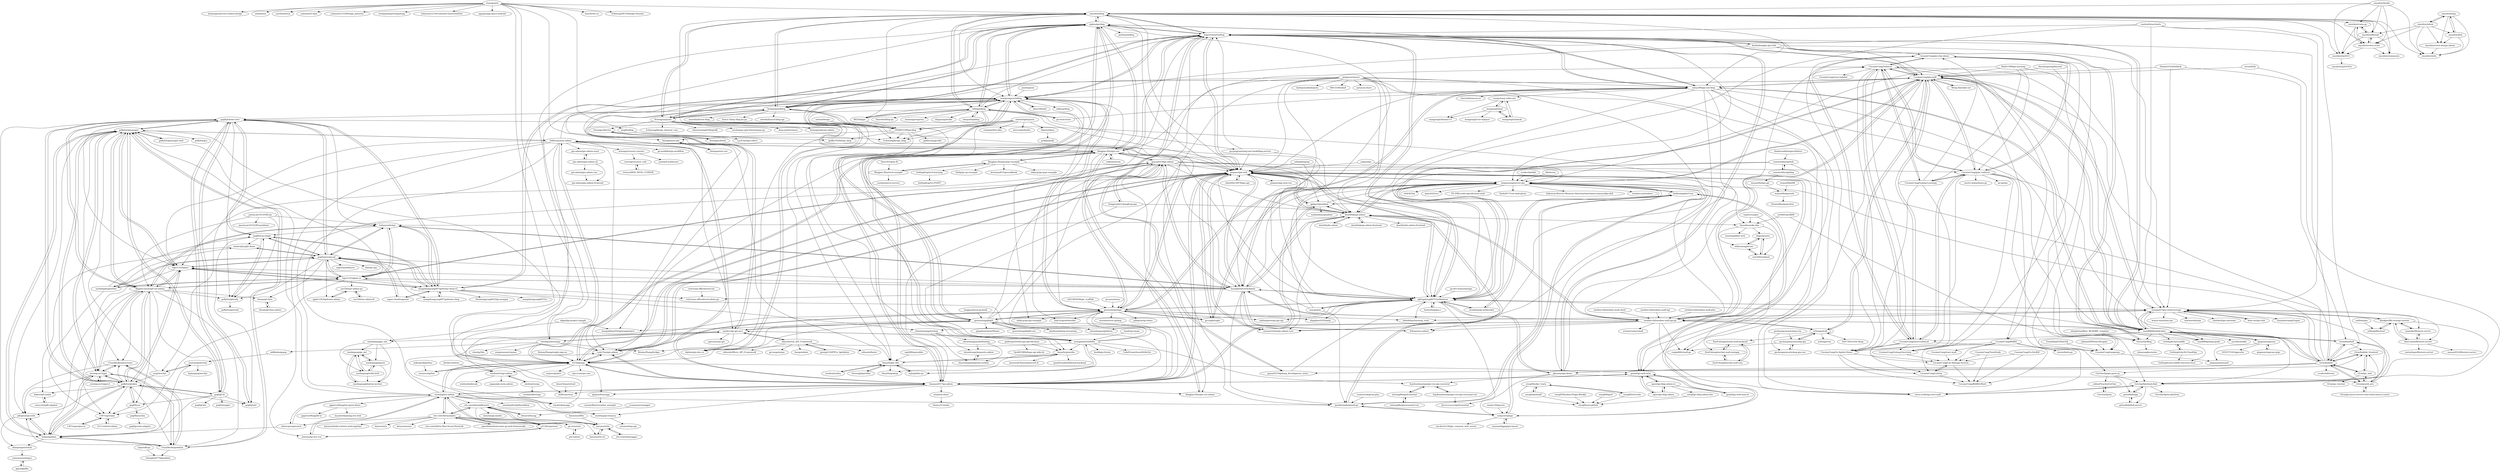 digraph G {
"zxysilent/blog" -> "izghua/go-blog"
"zxysilent/blog" -> "zxysilent/cwnu.pj"
"zxysilent/blog" -> "zxysilent/keylab"
"zxysilent/blog" -> "zxysilent/cwnu-score"
"zxysilent/blog" -> "wejectchen/Ginblog"
"zxysilent/blog" -> "broqiang/mdblog"
"zxysilent/blog" -> "fesiong/anqicms"
"zxysilent/blog" -> "zxysilent/xj2014"
"zxysilent/blog" -> "zxysilent/comments"
"zxysilent/blog" -> "eiblog/eiblog"
"zxysilent/blog" -> "wangsongyan/wblog"
"zxysilent/blog" -> "zxysilent/utils"
"zxysilent/blog" -> "piupuer/gin-web"
"zxysilent/blog" -> "szluyu99/gin-vue-blog"
"zxysilent/blog" -> "1920853199/go-blog"
"holdno/gopherCron" -> "xmgtony/apiserver-gin" ["e"=1]
"holdno/gopherCron" -> "quarkcloudio/quark-go" ["e"=1]
"holdno/gopherCron" -> "songcser/gingo" ["e"=1]
"holdno/gopherCron" -> "gphper/ginadmin" ["e"=1]
"royalrick/weapp" -> "gourouting/singo" ["e"=1]
"LyricTian/gin-admin" -> "hequan2017/go-admin" ["e"=1]
"LyricTian/gin-admin" -> "it234/goapp" ["e"=1]
"LyricTian/gin-admin" -> "piupuer/gin-web" ["e"=1]
"LyricTian/gin-admin" -> "gourouting/singo" ["e"=1]
"snowlyg/iris-admin" -> "aiweisir/go-iris-vue"
"snowlyg/iris-admin" -> "yz124/superstar"
"snowlyg/iris-admin" -> "snowlyg/go-tenancy"
"snowlyg/iris-admin" -> "it234/goapp"
"snowlyg/iris-admin" -> "iris-contrib/examples"
"snowlyg/iris-admin" -> "piupuer/gin-web"
"snowlyg/iris-admin" -> "LyricTian/gin-admin" ["e"=1]
"snowlyg/iris-admin" -> "silenceper/gowatch" ["e"=1]
"snowlyg/iris-admin" -> "snowlyg/IrisApiVueAdmin"
"snowlyg/iris-admin" -> "goflyfox/gmanager"
"snowlyg/iris-admin" -> "hequan2017/go-admin"
"snowlyg/iris-admin" -> "pppercyWang/iris-gorm-demo"
"snowlyg/iris-admin" -> "quarkcloudio/quark-go"
"snowlyg/iris-admin" -> "royalrick/weapp" ["e"=1]
"snowlyg/iris-admin" -> "iris-contrib/middleware"
"gourouting/singo" -> "gourouting/giligili"
"gourouting/singo" -> "xinliangnote/go-gin-api" ["e"=1]
"gourouting/singo" -> "go-eagle/eagle" ["e"=1]
"gourouting/singo" -> "qifengzhang007/GinSkeleton"
"gourouting/singo" -> "piupuer/gin-web"
"gourouting/singo" -> "LyricTian/gin-admin" ["e"=1]
"gourouting/singo" -> "eddycjy/go-gin-example" ["e"=1]
"gourouting/singo" -> "link1st/gowebsocket" ["e"=1]
"gourouting/singo" -> "hwholiday/learning_tools" ["e"=1]
"gourouting/singo" -> "overnote/over-golang" ["e"=1]
"gourouting/singo" -> "wejectchen/Ginblog"
"gourouting/singo" -> "xmgtony/apiserver-gin"
"gourouting/singo" -> "wangsongyan/wblog"
"gourouting/singo" -> "pibigstar/go-demo" ["e"=1]
"gourouting/singo" -> "shgopher/GOFamily" ["e"=1]
"winlion/restgo-admin" -> "winlion/restgo"
"winlion/restgo-admin" -> "angao/gin-xorm-admin"
"winlion/restgo-admin" -> "winlion/dailytask"
"go-eagle/eagle" -> "gourouting/singo" ["e"=1]
"go-eagle/eagle" -> "piupuer/gin-web" ["e"=1]
"go-eagle/eagle" -> "xmgtony/apiserver-gin" ["e"=1]
"mikespook/gorbac" -> "storyicon/grbac" ["e"=1]
"bullteam/zeus-admin" -> "bullteam/zeus"
"bullteam/zeus-admin" -> "it234/goapp"
"bullteam/zeus-admin" -> "hequan2017/go-admin"
"bullteam/zeus-admin" -> "goflyfox/gmanager"
"bullteam/zeus-admin" -> "LyricTian/gin-admin" ["e"=1]
"bullteam/zeus-admin" -> "piupuer/gin-web"
"bullteam/zeus-admin" -> "tiger1103/gfast" ["e"=1]
"bullteam/zeus-admin" -> "snowlyg/go-tenancy"
"bullteam/zeus-admin" -> "esap/wechat" ["e"=1]
"bullteam/zeus-admin" -> "gin-admin/gin-admin-react"
"bullteam/zeus-admin" -> "go-workflow/go-workflow" ["e"=1]
"bullteam/zeus-admin" -> "wutongci/cursor-courses"
"bullteam/zeus-admin" -> "Bingjian-Zhu/gin-vue"
"bullteam/zeus-admin" -> "wangsongyan/wblog"
"bullteam/zeus-admin" -> "aiweisir/go-iris-vue"
"speedwheel/awesome-go-web-frameworks" -> "iris-contrib/examples"
"sunmi-OS/gocore" -> "songcser/gingo" ["e"=1]
"e421083458/gin_scaffold" -> "gourouting/singo" ["e"=1]
"unknwon/com" -> "Bingjian-Zhu/gin-vue" ["e"=1]
"lhtzbj12/sdrms" -> "winlion/restgo-admin" ["e"=1]
"mydevc/go-gin-mvc" -> "sqrtcat/easy-gin"
"mydevc/go-gin-mvc" -> "winlion/restgo-admin"
"mydevc/go-gin-mvc" -> "edisonlz/Gin_API_Framework"
"mydevc/go-gin-mvc" -> "KenmyZhang/luckgo"
"mydevc/go-gin-mvc" -> "xiaobopang/go_init"
"mydevc/go-gin-mvc" -> "youngxhui/GinHello"
"mydevc/go-gin-mvc" -> "wangsongyan/wblog"
"mydevc/go-gin-mvc" -> "chenhg5/morningo"
"mydevc/go-gin-mvc" -> "gourouting/giligili"
"yiigo/sdk-go" -> "shenghui0779/goadmin" ["e"=1]
"thedevsaddam/govalidator" -> "summerblue/gohub" ["e"=1]
"broqiang/mdblog" -> "1920853199/go-blog"
"broqiang/mdblog" -> "izghua/go-blog"
"broqiang/mdblog" -> "wangsongyan/wblog"
"broqiang/mdblog" -> "zxysilent/blog"
"broqiang/mdblog" -> "wejectchen/Ginblog"
"broqiang/mdblog" -> "sweida/laravel-blog-api" ["e"=1]
"broqiang/mdblog" -> "xusenlin/forest-blog" ["e"=1]
"broqiang/mdblog" -> "Away0x/goweibo"
"broqiang/mdblog" -> "fesiong/anqicms"
"broqiang/mdblog" -> "bruce-16/my-blog-by-go"
"broqiang/mdblog" -> "gogf/gf-demo-user"
"george518/PPGo_ApiAdmin" -> "edisonlz/Gin_API_Framework" ["e"=1]
"it234/goapp" -> "hequan2017/go-admin"
"it234/goapp" -> "LyricTian/gin-admin" ["e"=1]
"it234/goapp" -> "Bingjian-Zhu/gin-vue"
"it234/goapp" -> "bullteam/zeus-admin"
"it234/goapp" -> "piupuer/gin-web"
"it234/goapp" -> "goflyfox/gmanager"
"it234/goapp" -> "guyan0319/go-admin"
"it234/goapp" -> "glepnir/leaseapp"
"it234/goapp" -> "storyicon/grbac"
"it234/goapp" -> "snowlyg/iris-admin"
"it234/goapp" -> "winlion/restgo-admin"
"it234/goapp" -> "mojocn/ginbro" ["e"=1]
"it234/goapp" -> "xiya-team/go-cms" ["e"=1]
"it234/goapp" -> "royalrick/weapp" ["e"=1]
"it234/goapp" -> "gnimli/go-web-mini"
"gogf/gf-demo-user" -> "gogf/gf-cli"
"gogf/gf-demo-user" -> "gogf/focus-single"
"gogf/gf-demo-user" -> "gogf/gf-jwt"
"gogf/gf-demo-user" -> "gogf/awesome-gf"
"gogf/gf-demo-user" -> "goflyfox/gtoken"
"gogf/gf-demo-user" -> "goflyfox/gmanager"
"gogf/gf-demo-user" -> "wangzhongyang007/goframe-shop-v2"
"gogf/gf-demo-user" -> "tiger1103/gfast" ["e"=1]
"gogf/gf-demo-user" -> "flipped-aurora/gf-vue-admin"
"gogf/gf-demo-user" -> "bufanyun/hotgo" ["e"=1]
"gogf/gf-demo-user" -> "hailaz/gadmin"
"gogf/gf-demo-user" -> "goflyfox/gfstudy"
"gogf/gf-demo-user" -> "hhandhuan/ku-bbs"
"guyan0319/golang_development_notes" -> "guyan0319/go-admin" ["e"=1]
"guyan0319/golang_development_notes" -> "qifengzhang007/GinSkeleton" ["e"=1]
"KenmyZhang/single-sign-on" -> "it234/goapp" ["e"=1]
"gin-admin/gin-admin-react" -> "gin-admin/gin-admin-cli"
"ego008/goyoubbs" -> "Away0x/gin_bbs" ["e"=1]
"youngxhui/GinHello" -> "atjiu/pybbs-go" ["e"=1]
"youngxhui/GinHello" -> "skyhee/gin-doc-cn" ["e"=1]
"youngxhui/GinHello" -> "mydevc/go-gin-mvc"
"youngxhui/GinHello" -> "izghua/go-blog"
"youngxhui/GinHello" -> "haydenzhourepo/gin-vue-gin-essential"
"youngxhui/GinHello" -> "Away0x/goweibo"
"youngxhui/GinHello" -> "CodePrometheus/HelloGin"
"youngxhui/GinHello" -> "CocaineCong/TodoList"
"youngxhui/GinHello" -> "gourouting/singo"
"youngxhui/GinHello" -> "linehk/go-forum"
"sdgmf/go-project-sample" -> "xiaobopang/go_init" ["e"=1]
"sdgmf/go-project-sample" -> "wangshibiaoFlytiger/apiproject" ["e"=1]
"gogf/gf-cli" -> "gogf/swagger"
"gogf/gf-cli" -> "goflyfox/gtoken"
"gogf/gf-cli" -> "gogf/gf-demo-user"
"gogf/gf-cli" -> "hailaz/gadmin"
"gogf/gf-cli" -> "gogf/gf-doc"
"gogf/gf-cli" -> "gogf/gf-jwt"
"gogf/gf-cli" -> "gogf/focus"
"gogf/gf-cli" -> "goflyfox/gmanager"
"gourouting/giligili" -> "gourouting/singo"
"gourouting/giligili" -> "gourouting/giligili-vue"
"gourouting/giligili" -> "alanhou/golang-streaming"
"gourouting/giligili" -> "izghua/go-blog"
"gourouting/giligili" -> "wangsongyan/wblog"
"gourouting/giligili" -> "piupuer/gin-web"
"gourouting/giligili" -> "wejectchen/Ginblog"
"gourouting/giligili" -> "mydevc/go-gin-mvc"
"gourouting/giligili" -> "it234/goapp"
"gourouting/giligili" -> "qifengzhang007/GinSkeleton"
"gourouting/giligili" -> "hequan2017/go-admin"
"gourouting/giligili" -> "skyhee/gin-doc-cn" ["e"=1]
"gourouting/giligili" -> "zhoushuguang/lebron" ["e"=1]
"gourouting/giligili" -> "qingshanyinyin/IHome" ["e"=1]
"gourouting/giligili" -> "wangshibiaoFlytiger/apiproject"
"bonfy/go-mega" -> "youngxhui/GinHello" ["e"=1]
"libi/dcron" -> "xmgtony/apiserver-gin" ["e"=1]
"izghua/go-blog" -> "wejectchen/Ginblog"
"izghua/go-blog" -> "zxysilent/blog"
"izghua/go-blog" -> "wangsongyan/wblog"
"izghua/go-blog" -> "broqiang/mdblog"
"izghua/go-blog" -> "Bingjian-Zhu/gin-vue"
"izghua/go-blog" -> "gourouting/giligili"
"izghua/go-blog" -> "fesiong/anqicms"
"izghua/go-blog" -> "qifengzhang007/GinSkeleton"
"izghua/go-blog" -> "biningo/note-gin"
"izghua/go-blog" -> "piupuer/gin-web"
"izghua/go-blog" -> "eiblog/eiblog"
"izghua/go-blog" -> "it234/goapp"
"izghua/go-blog" -> "youngxhui/GinHello"
"izghua/go-blog" -> "pythonzm/blog"
"izghua/go-blog" -> "szluyu99/gin-vue-blog"
"hequan2017/go-admin" -> "it234/goapp"
"hequan2017/go-admin" -> "LyricTian/gin-admin" ["e"=1]
"hequan2017/go-admin" -> "Bingjian-Zhu/gin-vue"
"hequan2017/go-admin" -> "piupuer/gin-web"
"hequan2017/go-admin" -> "bullteam/zeus-admin"
"hequan2017/go-admin" -> "gnimli/go-web-mini"
"hequan2017/go-admin" -> "gphper/ginadmin"
"hequan2017/go-admin" -> "bullteam/zeus"
"hequan2017/go-admin" -> "winyh/accbase"
"hequan2017/go-admin" -> "gourouting/singo"
"hequan2017/go-admin" -> "Bingjian-Zhu/gin-vue-admin"
"hequan2017/go-admin" -> "snowlyg/iris-admin"
"hequan2017/go-admin" -> "glepnir/leaseapp"
"hequan2017/go-admin" -> "snowlyg/go-tenancy"
"hequan2017/go-admin" -> "wangsongyan/wblog"
"fesiong/anqicms" -> "quarkcloudio/quark-go"
"fesiong/anqicms" -> "piupuer/gin-web"
"fesiong/anqicms" -> "izghua/go-blog"
"fesiong/anqicms" -> "zxysilent/blog"
"fesiong/anqicms" -> "broqiang/mdblog"
"fesiong/anqicms" -> "fesiong/anqicms-admin"
"fesiong/anqicms" -> "huanglishi/GoFlyAdmin"
"fesiong/anqicms" -> "Echosong/beego_element_cms" ["e"=1]
"fesiong/anqicms" -> "fesiong/collector"
"fesiong/anqicms" -> "zhaoyunxing92/dingtalk" ["e"=1]
"fesiong/anqicms" -> "qifengzhang007/GinSkeleton"
"fesiong/anqicms" -> "wechatpay-apiv3/wechatpay-go" ["e"=1]
"fesiong/anqicms" -> "deep-project/moss" ["e"=1]
"fesiong/anqicms" -> "wejectchen/Ginblog"
"fesiong/anqicms" -> "Echosong/beego_blog" ["e"=1]
"chenhg5/morningo" -> "KenmyZhang/luckgo"
"chenhg5/morningo" -> "zengxianxue/cinema" ["e"=1]
"chenhg5/morningo" -> "wangsongyan/wblog"
"chenhg5/morningo" -> "mydevc/go-gin-mvc"
"chenhg5/morningo" -> "chenhg5/ko" ["e"=1]
"chenhg5/morningo" -> "LyricTian/gin-admin" ["e"=1]
"chenhg5/morningo" -> "milkbobo/gopay" ["e"=1]
"yaotian/gowechat" -> "esap/wechat" ["e"=1]
"yaotian/gowechat" -> "liujianping/wechat"
"yaotian/gowechat" -> "hailaz/gadmin"
"godruoyi/restful-api-specification" -> "Away0x/goweibo"
"godruoyi/restful-api-specification" -> "liyu001989/dingo-api-wiki-zh" ["e"=1]
"kataras/neffos" -> "kataras/rizla" ["e"=1]
"jicg/liteblog" -> "Echosong/beego_blog" ["e"=1]
"jicg/liteblog" -> "griffin702/beego_blog"
"glepnir/leaseapp" -> "maxwellhertz/casbin_example"
"goflyfox/gmanager" -> "zeroing-zy1/yjgo"
"goflyfox/gmanager" -> "hailaz/gadmin"
"goflyfox/gmanager" -> "goflyfox/gtoken"
"goflyfox/gmanager" -> "goflyfox/gmanager-web"
"goflyfox/gmanager" -> "CrazyRocks/goadmin"
"goflyfox/gmanager" -> "flipped-aurora/gf-vue-admin"
"goflyfox/gmanager" -> "CrazyRocks/autocreate"
"goflyfox/gmanager" -> "goflyfox/gcs"
"goflyfox/gmanager" -> "pibigstar/go-todo"
"goflyfox/gmanager" -> "tiger1103/gfast" ["e"=1]
"goflyfox/gmanager" -> "gogf/gf-demo-user"
"goflyfox/gmanager" -> "gogf/gf-cli"
"goflyfox/gmanager" -> "bullteam/zeus-admin"
"AsuraTeam/zcloud" -> "bullteam/zeus" ["e"=1]
"Away0x/goweibo" -> "Away0x/gin_bbs"
"Away0x/goweibo" -> "Away0x/goshop"
"Away0x/goweibo" -> "quarkcloudio/fullstack-backend" ["e"=1]
"Away0x/goweibo" -> "immortalChensm/laravel5.8" ["e"=1]
"goflyfox/gtoken" -> "goflyfox/gmanager"
"goflyfox/gtoken" -> "gogf/gf-cli"
"goflyfox/gtoken" -> "hailaz/gadmin"
"goflyfox/gtoken" -> "zeroing-zy1/yjgo"
"goflyfox/gtoken" -> "gogf/gf-jwt"
"goflyfox/gtoken" -> "gogf/focus"
"goflyfox/gtoken" -> "1307super/gea"
"goflyfox/gtoken" -> "gogf/gf-demo-user"
"goflyfox/gtoken" -> "flipped-aurora/gf-vue-admin"
"goflyfox/gtoken" -> "pibigstar/go-todo"
"goflyfox/gtoken" -> "tiger1103/gfast" ["e"=1]
"goflyfox/gtoken" -> "dobyte/gf-casbin"
"goflyfox/gtoken" -> "CrazyRocks/autocreate"
"goflyfox/gtoken" -> "CrazyRocks/goadmin"
"Away0x/gin_bbs" -> "letseeqiji/gorobbs"
"Away0x/gin_bbs" -> "Away0x/goweibo"
"Away0x/gin_bbs" -> "zendea/zendea"
"Away0x/gin_bbs" -> "Away0x/goshop"
"Away0x/gin_bbs" -> "atjiu/pybbs-go" ["e"=1]
"zendea/zendea" -> "Away0x/gin_bbs"
"iris-contrib/swagger" -> "kataras/rizla"
"gin-admin/gin-admin-cli" -> "gin-admin/gin-admin-react"
"gin-admin/gin-admin-cli" -> "gin-admin/gin-admin-frontend"
"gin-admin/gin-admin-cli" -> "gin-admin/gin-admin-vue"
"aiweisir/go-iris-vue" -> "snowlyg/iris-admin"
"aiweisir/go-iris-vue" -> "yz124/superstar"
"xiaobopang/go_init" -> "xiaobopang/go_jwt"
"xiaobopang/go_init" -> "xiaobopang/pinyin"
"xiaobopang/go_init" -> "xiaobopang/phalcon-wechat"
"xiaobopang/go_init" -> "xiaobopang/redis-lock"
"pppercyWang/iris-gorm-demo" -> "pppercyWang/lib-ui"
"pppercyWang/iris-gorm-demo" -> "wyanlord/golang-iris-web"
"winlion/restgo" -> "winlion/restgo-admin"
"winlion/restgo" -> "techidea8/restgo"
"eryajf/docker_learn" -> "eryajf/rpmbuild"
"eryajf/docker_learn" -> "eryajf/learn-github"
"eryajf/docker_learn" -> "eryajf/third-tools"
"yz124/superstar" -> "aiweisir/go-iris-vue"
"yz124/superstar" -> "snowlyg/iris-admin"
"pibigstar/go-todo" -> "zhaopengme/rotab"
"pibigstar/go-todo" -> "hailaz/gadmin"
"storyicon/grbac" -> "it234/goapp"
"gogf/gf-jwt" -> "gogf/gf-demo-user"
"xiaobopang/pinyin" -> "xiaobopang/go_jwt"
"xiaobopang/pinyin" -> "xiaobopang/redis-lock"
"xiaobopang/pinyin" -> "xiaobopang/phalcon-wechat"
"hailaz/gadmin" -> "zeroing-zy1/yjgo"
"hailaz/gadmin" -> "goflyfox/gmanager"
"hailaz/gadmin" -> "pibigstar/go-todo"
"hailaz/gadmin" -> "CrazyRocks/goadmin"
"hailaz/gadmin" -> "goflyfox/gtoken"
"hailaz/gadmin" -> "zhaopengme/rotab"
"gourouting/giligili-vue" -> "gourouting/giligili"
"xiaobopang/go_jwt" -> "xiaobopang/phalcon-wechat"
"xiaobopang/go_jwt" -> "xiaobopang/pinyin"
"xiaobopang/go_jwt" -> "xiaobopang/redis-lock"
"xiaobopang/redis-lock" -> "xiaobopang/go_jwt"
"xiaobopang/redis-lock" -> "xiaobopang/phalcon-wechat"
"xiaobopang/redis-lock" -> "xiaobopang/pinyin"
"gqcn/gkafka" -> "yanyuxuanz/jingyu"
"88250/pipe" -> "eiblog/eiblog" ["e"=1]
"88250/pipe" -> "wangsongyan/wblog" ["e"=1]
"88250/pipe" -> "1920853199/go-blog" ["e"=1]
"88250/pipe" -> "zxysilent/blog" ["e"=1]
"newbee-ltd/newbee-mall-api" -> "newbee-ltd/newbee-mall-api-go" ["e"=1]
"hunterhug/goa.c" -> "qifengzhang007/GinSkeleton" ["e"=1]
"tiger1103/gfast" -> "tiger1103/gfast-ui" ["e"=1]
"tiger1103/gfast" -> "flipped-aurora/gf-vue-admin" ["e"=1]
"tiger1103/gfast" -> "gogf/awesome-gf" ["e"=1]
"tiger1103/gfast" -> "goflyfox/gmanager" ["e"=1]
"tiger1103/gfast" -> "wangzhongyang007/goframe-shop-v2" ["e"=1]
"tiger1103/gfast" -> "zeroing-zy1/yjgo" ["e"=1]
"tiger1103/gfast" -> "goflyfox/gtoken" ["e"=1]
"piupuer/gin-web" -> "qifengzhang007/GinSkeleton"
"piupuer/gin-web" -> "wejectchen/Ginblog"
"piupuer/gin-web" -> "piupuer/gin-web-vue"
"piupuer/gin-web" -> "gphper/ginadmin"
"piupuer/gin-web" -> "LyricTian/gin-admin" ["e"=1]
"piupuer/gin-web" -> "gourouting/singo"
"piupuer/gin-web" -> "why444216978/gin-api" ["e"=1]
"piupuer/gin-web" -> "hequan2017/go-admin"
"piupuer/gin-web" -> "gnimli/go-web-mini"
"piupuer/gin-web" -> "xmgtony/apiserver-gin"
"piupuer/gin-web" -> "huanglishi/GoFlyAdmin"
"piupuer/gin-web" -> "deatil/lakego-admin"
"piupuer/gin-web" -> "it234/goapp"
"piupuer/gin-web" -> "go-eagle/eagle" ["e"=1]
"piupuer/gin-web" -> "suyuan32/simple-admin-core" ["e"=1]
"qifengzhang007/GinSkeleton" -> "piupuer/gin-web"
"qifengzhang007/GinSkeleton" -> "wejectchen/Ginblog"
"qifengzhang007/GinSkeleton" -> "gourouting/singo"
"qifengzhang007/GinSkeleton" -> "xmgtony/apiserver-gin"
"qifengzhang007/GinSkeleton" -> "xinliangnote/go-gin-api" ["e"=1]
"qifengzhang007/GinSkeleton" -> "CocaineCong/gin-mall"
"qifengzhang007/GinSkeleton" -> "phyuany/gin-demo"
"qifengzhang007/GinSkeleton" -> "hwholiday/learning_tools" ["e"=1]
"qifengzhang007/GinSkeleton" -> "songcser/gingo"
"qifengzhang007/GinSkeleton" -> "hunterhug/goa.c" ["e"=1]
"qifengzhang007/GinSkeleton" -> "xiaogao67/gin-cloud-storage"
"qifengzhang007/GinSkeleton" -> "woodylan/go-websocket" ["e"=1]
"qifengzhang007/GinSkeleton" -> "huanglishi/GoFlyAdmin"
"qifengzhang007/GinSkeleton" -> "shgopher/GOFamily" ["e"=1]
"qifengzhang007/GinSkeleton" -> "mix-go/mix" ["e"=1]
"wejectchen/Ginblog" -> "qifengzhang007/GinSkeleton"
"wejectchen/Ginblog" -> "piupuer/gin-web"
"wejectchen/Ginblog" -> "izghua/go-blog"
"wejectchen/Ginblog" -> "Ocyss/QiuBlog"
"wejectchen/Ginblog" -> "wangsongyan/wblog"
"wejectchen/Ginblog" -> "mao888/bluebell-plus"
"wejectchen/Ginblog" -> "CocaineCong/gin-mall"
"wejectchen/Ginblog" -> "gourouting/singo"
"wejectchen/Ginblog" -> "Bingjian-Zhu/gin-vue"
"wejectchen/Ginblog" -> "szluyu99/gin-vue-blog"
"wejectchen/Ginblog" -> "xmgtony/apiserver-gin"
"wejectchen/Ginblog" -> "hezhizheng/go-gin-chat" ["e"=1]
"wejectchen/Ginblog" -> "zxysilent/blog"
"wejectchen/Ginblog" -> "broqiang/mdblog"
"wejectchen/Ginblog" -> "phyuany/gin-demo"
"Bingjian-Zhu/etcd-example" -> "Bingjian-Zhu/go-grpc-example"
"Bingjian-Zhu/etcd-example" -> "yuedun/micro-service" ["e"=1]
"saltbo/zpan" -> "yddeng/filecloud" ["e"=1]
"yvasiyarov/swagger" -> "betacraft/yaag" ["e"=1]
"xmgtony/apiserver-gin" -> "holdno/gopherCron" ["e"=1]
"xmgtony/apiserver-gin" -> "qifengzhang007/GinSkeleton"
"xmgtony/apiserver-gin" -> "deatil/lakego-admin"
"xmgtony/apiserver-gin" -> "cfs6/AChat" ["e"=1]
"xmgtony/apiserver-gin" -> "piupuer/gin-web"
"xmgtony/apiserver-gin" -> "qianc62/Leco" ["e"=1]
"xmgtony/apiserver-gin" -> "songcser/gingo"
"xmgtony/apiserver-gin" -> "CocaineCong/gin-mall"
"xmgtony/apiserver-gin" -> "FE-PIRL/code-specification-unid" ["e"=1]
"xmgtony/apiserver-gin" -> "Dark2017/vue-dark-photo" ["e"=1]
"xmgtony/apiserver-gin" -> "Indexical-Metrics-Measure-Advisory/watchmen-matryoshka-doll" ["e"=1]
"xmgtony/apiserver-gin" -> "totalizer-js/totalizer" ["e"=1]
"xmgtony/apiserver-gin" -> "go-eagle/eagle" ["e"=1]
"xmgtony/apiserver-gin" -> "woodylan/go-websocket" ["e"=1]
"xmgtony/apiserver-gin" -> "gourouting/singo"
"mix-go/mix" -> "xmgtony/apiserver-gin" ["e"=1]
"mix-go/mix" -> "qifengzhang007/GinSkeleton" ["e"=1]
"mix-go/mix" -> "piupuer/gin-web" ["e"=1]
"mix-go/mix" -> "quarkcloudio/quark-go" ["e"=1]
"winyh/accbase" -> "Quincy515/edas"
"blankjee/file-storage-system" -> "samtake/filestore-server"
"blankjee/file-storage-system" -> "Aries-hash/filestore-server"
"blankjee/file-storage-system" -> "xiaogao67/gin-cloud-storage"
"blankjee/file-storage-system" -> "yddeng/filecloud"
"blankjee/file-storage-system" -> "GetcharZp/cloud-disk"
"woodylan/go-websocket" -> "xmgtony/apiserver-gin" ["e"=1]
"woodylan/go-websocket" -> "qifengzhang007/GinSkeleton" ["e"=1]
"kongyuebin1/dongfeng-pay" -> "guyan0319/go-admin" ["e"=1]
"kongyuebin1/dongfeng-pay" -> "hequan2017/go-admin" ["e"=1]
"kongyuebin1/dongfeng-pay" -> "deatil/lakego-admin" ["e"=1]
"Q1mi/bluebell" -> "Q1mi/goweb_pro"
"Q1mi/bluebell" -> "mao888/bluebell-plus"
"Q1mi/bluebell" -> "Q1mi/bubble"
"Q1mi/bluebell" -> "Q1mi/bubble_frontend"
"Bingjian-Zhu/gin-vue" -> "Bingjian-Zhu/gin-vue-admin"
"Bingjian-Zhu/gin-vue" -> "it234/goapp"
"Bingjian-Zhu/gin-vue" -> "hequan2017/go-admin"
"Bingjian-Zhu/gin-vue" -> "wejectchen/Ginblog"
"Bingjian-Zhu/gin-vue" -> "izghua/go-blog"
"Bingjian-Zhu/gin-vue" -> "piupuer/gin-web"
"Bingjian-Zhu/gin-vue" -> "guyan0319/go-admin"
"Bingjian-Zhu/gin-vue" -> "Bingjian-Zhu/go-grpc-example"
"Bingjian-Zhu/gin-vue" -> "unknwon/com" ["e"=1]
"Bingjian-Zhu/gin-vue" -> "wangsongyan/wblog"
"Bingjian-Zhu/gin-vue" -> "bullteam/zeus-admin"
"Bingjian-Zhu/gin-vue" -> "LyricTian/gin-admin" ["e"=1]
"Bingjian-Zhu/gin-vue" -> "qifengzhang007/GinSkeleton"
"Bingjian-Zhu/gin-vue" -> "gourouting/singo"
"haydenzhourepo/gin-vue-gin-essential" -> "haydenzhourepo/gin-vue-gin-essential-vue"
"haydenzhourepo/gin-vue-gin-essential" -> "xietongMe/ginEssential"
"Bingjian-Zhu/gin-vue-admin" -> "Bingjian-Zhu/gin-vue"
"longjoy/micro-go-book" -> "gourouting/giligili" ["e"=1]
"cool-team-official/cool-uni" -> "cool-team-official/cool-admin-go" ["e"=1]
"shaojintian/Best_README_template" -> "Ocyss/QiuBlog"
"Bingjian-Zhu/go-grpc-example" -> "Bingjian-Zhu/etcd-example"
"Bingjian-Zhu/go-grpc-example" -> "lixd/grpc-go-example"
"Bingjian-Zhu/go-grpc-example" -> "kevinyan815/gocookbook" ["e"=1]
"Bingjian-Zhu/go-grpc-example" -> "boilingfrog/etcd-learning"
"Bingjian-Zhu/go-grpc-example" -> "Bingjian-Zhu/gin-vue"
"Bingjian-Zhu/go-grpc-example" -> "CocaineCong/grpc-todoList"
"Bingjian-Zhu/go-grpc-example" -> "eddycjy/go-grpc-example" ["e"=1]
"qingwave/weave" -> "huanglishi/GoFlyAdmin"
"qingwave/weave" -> "Bingjian-Zhu/gin-vue"
"qingwave/weave" -> "piupuer/gin-web"
"qingwave/weave" -> "suyuan32/simple-admin-core" ["e"=1]
"qingwave/weave" -> "hequan2017/go-admin"
"qingwave/weave" -> "deatil/lakego-admin"
"qingwave/weave" -> "kubegems/kubegems" ["e"=1]
"qingwave/weave" -> "XM-GO/PandaX" ["e"=1]
"qingwave/weave" -> "szluyu99/gin-vue-blog"
"qingwave/weave" -> "putyy/ai-share" ["e"=1]
"qingwave/weave" -> "it234/goapp"
"qingwave/weave" -> "qifengzhang007/GinSkeleton"
"qingwave/weave" -> "gnimli/go-web-mini"
"qingwave/weave" -> "nivin-studio/go-zero-mall" ["e"=1]
"CrazyRocks/goadmin" -> "CrazyRocks/autocreate"
"CrazyRocks/goadmin" -> "zeroing-zy1/yjgo"
"CrazyRocks/goadmin" -> "goflyfox/gmanager"
"CrazyRocks/goadmin" -> "hailaz/gadmin"
"CrazyRocks/goadmin" -> "pibigstar/go-todo"
"CrazyRocks/goadmin" -> "shenghui0779/goadmin"
"zeroing-zy1/yjgo" -> "hailaz/gadmin"
"zeroing-zy1/yjgo" -> "goflyfox/gmanager"
"zeroing-zy1/yjgo" -> "zeroing-zy1/yjgov2"
"zeroing-zy1/yjgo" -> "CrazyRocks/autocreate"
"zeroing-zy1/yjgo" -> "CrazyRocks/goadmin"
"zeroing-zy1/yjgo" -> "flipped-aurora/gf-vue-admin"
"zeroing-zy1/yjgo" -> "pibigstar/go-todo"
"zeroing-zy1/yjgo" -> "goflyfox/gtoken"
"zeroing-zy1/yjgov2" -> "zeroing-zy1/yjgo"
"tiger1103/gfast-ui" -> "tiger1103/gfast" ["e"=1]
"tiger1103/gfast-ui" -> "gogf/awesome-gf"
"tiger1103/gfast-ui" -> "bufanyun/hotgo" ["e"=1]
"tiger1103/gfast-ui" -> "cool-team-official/cool-admin-go"
"tiger1103/gfast-ui" -> "1307super/gea"
"tiger1103/gfast-ui" -> "flipped-aurora/gf-vue-admin"
"tiger1103/gfast-ui" -> "goflyfox/gmanager"
"tiger1103/gfast-ui" -> "huanglishi/GoFlyAdmin"
"tiger1103/gfast-ui" -> "guyan0319/go-admin"
"tiger1103/gfast-ui" -> "wangzhongyang007/goframe-shop-v2"
"tiger1103/gfast-ui" -> "xiaodingding/iotfast" ["e"=1]
"tiger1103/gfast-ui" -> "zze326/zze-admin-go"
"xiaogao67/gin-cloud-storage" -> "blankjee/file-storage-system"
"xiaogao67/gin-cloud-storage" -> "marmotedu/iam" ["e"=1]
"xiaogao67/gin-cloud-storage" -> "CocaineCong/gin-mall"
"xiaogao67/gin-cloud-storage" -> "GetcharZp/cloud-disk"
"xiaogao67/gin-cloud-storage" -> "qifengzhang007/GinSkeleton"
"xiaogao67/gin-cloud-storage" -> "newbee-ltd/newbee-mall-api-go"
"xiaogao67/gin-cloud-storage" -> "mao888/bluebell-plus"
"xiaogao67/gin-cloud-storage" -> "shockerli/go-awesome" ["e"=1]
"xiaogao67/gin-cloud-storage" -> "Aries-hash/filestore-server"
"xiaogao67/gin-cloud-storage" -> "hwholiday/learning_tools" ["e"=1]
"xiaogao67/gin-cloud-storage" -> "kone-net/go-chat" ["e"=1]
"xiaogao67/gin-cloud-storage" -> "mao888/golang-guide" ["e"=1]
"xiaogao67/gin-cloud-storage" -> "liuxianloveqiqi/Gopan"
"xiaogao67/gin-cloud-storage" -> "wanzo-mini/mini-rpc" ["e"=1]
"xiaogao67/gin-cloud-storage" -> "samtake/filestore-server"
"jinzhu/gorm" -> "wangsongyan/wblog" ["e"=1]
"guchengwuyue/yshop-crm" -> "guchengwuyue/yshop-gin" ["e"=1]
"guchengwuyue/yshop-crm" -> "guchengwuyue/yshop-gin-vue" ["e"=1]
"summerblue/goblog" -> "summerblue/gohub"
"summerblue/goblog" -> "wuyan94zl/go-api"
"flipped-aurora/gf-vue-admin" -> "zeroing-zy1/yjgo"
"flipped-aurora/gf-vue-admin" -> "goflyfox/gmanager"
"flipped-aurora/gf-vue-admin" -> "tiger1103/gfast" ["e"=1]
"flipped-aurora/gf-vue-admin" -> "1307super/gea"
"flipped-aurora/gf-vue-admin" -> "gogf/focus"
"flipped-aurora/gf-vue-admin" -> "CrazyRocks/goadmin"
"flipped-aurora/gf-vue-admin" -> "goflyfox/gtoken"
"flipped-aurora/gf-vue-admin" -> "CrazyRocks/autocreate"
"flipped-aurora/gf-vue-admin" -> "hailaz/gadmin"
"flipped-aurora/gf-vue-admin" -> "gogf/gf-demo-user"
"flipped-aurora/gf-vue-admin" -> "vbenjs/gf-vben"
"flipped-aurora/gf-vue-admin" -> "bufanyun/hotgo" ["e"=1]
"flipped-aurora/gf-vue-admin" -> "goflyfox/gfstudy"
"flipped-aurora/gf-vue-admin" -> "gogf/gf-cli"
"flipped-aurora/gf-vue-admin" -> "tiger1103/gfast-ui"
"kataras/iris-cli" -> "kataras/rizla"
"phyuany/gin-demo" -> "ljccccccccccc/ginEssential"
"phyuany/gin-demo" -> "qifengzhang007/GinSkeleton"
"phyuany/gin-demo" -> "Q1mi/bubble_frontend"
"phyuany/gin-demo" -> "Q1mi/goweb_pro"
"phyuany/gin-demo" -> "haydenzhourepo/gin-vue-gin-essential"
"phyuany/gin-demo" -> "piupuer/gin-web"
"phyuany/gin-demo" -> "wejectchen/Ginblog"
"phyuany/gin-demo" -> "CocaineCong/TodoList"
"go-programming-tour-book/blog-service" -> "qifengzhang007/GinSkeleton" ["e"=1]
"go-programming-tour-book/blog-service" -> "wejectchen/Ginblog" ["e"=1]
"go-programming-tour-book/blog-service" -> "piupuer/gin-web" ["e"=1]
"Q1mi/bubble" -> "Q1mi/bubble_frontend"
"Q1mi/bubble" -> "Q1mi/goweb_pro"
"Q1mi/bubble" -> "Q1mi/go_web"
"Q1mi/bubble" -> "Q1mi/bluebell"
"Q1mi/bubble" -> "mao888/bluebell-plus"
"Q1mi/bubble" -> "CocaineCong/gin-mall"
"Q1mi/bubble" -> "wejectchen/Ginblog"
"Q1mi/bubble" -> "xmgtony/apiserver-gin"
"Q1mi/bubble" -> "piupuer/gin-web"
"Q1mi/bubble" -> "xiaogao67/gin-cloud-storage"
"Q1mi/bubble" -> "qifengzhang007/GinSkeleton"
"Q1mi/bubble" -> "phyuany/gin-demo"
"Q1mi/bubble" -> "ecodeclub/eorm" ["e"=1]
"Q1mi/bubble" -> "guyan0319/golang_development_notes" ["e"=1]
"Q1mi/bubble" -> "GetcharZp/gin-gorm-oj"
"1920853199/go-blog" -> "broqiang/mdblog"
"1920853199/go-blog" -> "gobbscom/go-bbs" ["e"=1]
"1920853199/go-blog" -> "Echosong/beego_blog" ["e"=1]
"1920853199/go-blog" -> "Away0x/gin_bbs"
"1920853199/go-blog" -> "biningo/note-gin"
"1920853199/go-blog" -> "griffin702/beego_blog"
"CrazyRocks/autocreate" -> "CrazyRocks/goadmin"
"CrazyRocks/autocreate" -> "zeroing-zy1/yjgo"
"CrazyRocks/autocreate" -> "pibigstar/go-todo"
"Shpota/skmz" -> "podiljs/podil" ["e"=1]
"Q1mi/bubble_frontend" -> "Q1mi/bubble"
"Q1mi/bubble_frontend" -> "Q1mi/go_web"
"Q1mi/goweb_pro" -> "Q1mi/bluebell"
"Q1mi/goweb_pro" -> "Q1mi/go-micro-service-and-cloud-native-course"
"Q1mi/goweb_pro" -> "Q1mi/bubble"
"Q1mi/goweb_pro" -> "Q1mi/bubble_frontend"
"Q1mi/goweb_pro" -> "Q1mi/go_web"
"meloalright/guora" -> "wangshibiaoFlytiger/apiproject"
"meloalright/guora" -> "rustq/swiftui-skia" ["e"=1]
"meloalright/guora" -> "1920853199/go-blog"
"meloalright/guora" -> "Away0x/gin_bbs"
"meloalright/guora" -> "Away0x/goweibo"
"meloalright/guora" -> "micro-plat/hydra" ["e"=1]
"meloalright/guora" -> "Shpota/skmz"
"Q1mi/go_web" -> "Q1mi/bubble_frontend"
"Q1mi/go_web" -> "Q1mi/goweb_pro"
"Q1mi/go_web" -> "Q1mi/bubble"
"Q1mi/go_web" -> "Q1mi/go_tutorial"
"Aries-hash/filestore-server" -> "samtake/filestore-server"
"Aries-hash/filestore-server" -> "metashops/filestore-server"
"Aries-hash/filestore-server" -> "blankjee/file-storage-system"
"Aries-hash/filestore-server" -> "maocp2014/filestore-server"
"samtake/filestore-server" -> "Aries-hash/filestore-server"
"samtake/filestore-server" -> "blankjee/file-storage-system"
"biningo/note-gin" -> "biningo/note-vue"
"biningo/note-gin" -> "Away0x/gin_bbs"
"biningo/note-vue" -> "biningo/note-gin"
"why444216978/gin-api" -> "piupuer/gin-web" ["e"=1]
"guyan0319/go-admin" -> "it234/goapp"
"guyan0319/go-admin" -> "guyan0319/golang_development_notes" ["e"=1]
"guyan0319/go-admin" -> "huanglishi/GoFlyAdmin"
"guyan0319/go-admin" -> "gphper/ginadmin"
"guyan0319/go-admin" -> "piupuer/gin-web"
"guyan0319/go-admin" -> "Bingjian-Zhu/gin-vue"
"guyan0319/go-admin" -> "qifengzhang007/GinSkeleton"
"guyan0319/go-admin" -> "tiger1103/gfast-ui"
"guyan0319/go-admin" -> "hequan2017/go-admin"
"guyan0319/go-admin" -> "deatil/lakego-admin"
"guyan0319/go-admin" -> "wejectchen/Ginblog"
"guyan0319/go-admin" -> "tiger1103/gfast" ["e"=1]
"guyan0319/go-admin" -> "kongyuebin1/dongfeng-pay" ["e"=1]
"guyan0319/go-admin" -> "Bingjian-Zhu/gin-vue-admin"
"guyan0319/go-admin" -> "congz666/cmall-go" ["e"=1]
"ZuoFuhong/wechat-mall-miniapp" -> "ZuoFuhong/wechat-mall-backend"
"ZuoFuhong/wechat-mall-miniapp" -> "ZuoFuhong/wechat-mall-cms"
"snowlyg/go-tenancy" -> "yitume/shop-api"
"wuyan94zl/go-api" -> "wuyan94zl/gotools"
"betacraft/yaag" -> "iris-contrib/middleware"
"xietongMe/ginEssential" -> "xietongMe/ginessential-vue"
"xietongMe/ginEssential" -> "haydenzhourepo/gin-vue-gin-essential"
"fesiong/cobweb" -> "fesiong/collector"
"zhaopengme/rotab" -> "yanyuxuanz/jingyu"
"letseeqiji/gorobbs" -> "Away0x/gin_bbs"
"vance-liu/gdb-adapter" -> "dobyte/gf-casbin"
"ZuoFuhong/wechat-mall-cms" -> "ZuoFuhong/wechat-mall-miniapp"
"ZuoFuhong/wechat-mall-cms" -> "ZuoFuhong/wechat-mall-backend"
"haydenzhourepo/gin-vue-gin-essential-vue" -> "haydenzhourepo/gin-vue-gin-essential"
"haydenzhourepo/gin-vue-gin-essential-vue" -> "ljccccccccccc/ginEssential"
"1307super/gea" -> "1307super/gea-ui"
"1307super/gea" -> "1211ciel/ciel-admin"
"goflyfox/gmanager-web" -> "goflyfox/gmanager"
"xietongMe/ginessential-vue" -> "xietongMe/ginEssential"
"goflyfox/gfstudy" -> "goflyfox/gostudy"
"goflyfox/gfstudy" -> "gogf/focus-single"
"fesiong/collector" -> "fesiong/cobweb"
"fesiong/collector" -> "LycEcho/laji-collect"
"zxysilent/logs" -> "zxysilent/utils"
"zxysilent/logs" -> "zxysilent/fish"
"zxysilent/logs" -> "zxysilent/view-design-admin"
"zxysilent/logs" -> "zxysilent/silent"
"ZuoFuhong/wechat-mall-backend" -> "ZuoFuhong/wechat-mall-miniapp"
"ZuoFuhong/wechat-mall-backend" -> "ZuoFuhong/wechat-mall-cms"
"wuyan94zl/IM" -> "wuyan94zl/gotools"
"zxysilent/fish" -> "zxysilent/utils"
"zxysilent/fish" -> "zxysilent/view-design-admin"
"zxysilent/fish" -> "zxysilent/logs"
"dogeow/antic" -> "whitexiong/lavuei"
"dogeow/antic" -> "wzx2002/upload"
"zxysilent/silent" -> "zxysilent/utils"
"zxysilent/silent" -> "zxysilent/fish"
"zxysilent/silent" -> "zxysilent/view-design-admin"
"zxysilent/silent" -> "zxysilent/logs"
"zxysilent/silent" -> "zxysilent/keylab"
"zxysilent/silent" -> "zxysilent/cwnu-score"
"zxysilent/view-design-admin" -> "zxysilent/utils"
"yanyuxuanz/jingyu" -> "gqcn/gkafka"
"ecodeclub/ekit" -> "xmgtony/apiserver-gin" ["e"=1]
"feihua/zero-admin" -> "huanglishi/GoFlyAdmin" ["e"=1]
"gnimli/go-web-mini" -> "gnimli/go-web-mini-ui"
"gnimli/go-web-mini" -> "opsre/go-ldap-admin" ["e"=1]
"gnimli/go-web-mini" -> "opsre/go-ldap-admin-ui"
"gnimli/go-web-mini" -> "piupuer/gin-web"
"gnimli/go-web-mini" -> "hequan2017/go-admin"
"boilingfrog/etcd-learning" -> "boilingfrog/Go-POINT"
"guchengwuyue/yshop-gin-vue" -> "guchengwuyue/yshop-gin"
"CocaineCong/TodoList" -> "CocaineCong/gin-mall"
"CocaineCong/TodoList" -> "CocaineCong/micro-todoList"
"CocaineCong/TodoList" -> "CocaineCong/grpc-todoList"
"CocaineCong/TodoList" -> "CocaineCong/gin-chat-demo"
"CocaineCong/TodoList" -> "CocaineCong/react-todolist"
"CocaineCong/TodoList" -> "CocaineCong/Golang-Learning"
"CocaineCong/TodoList" -> "CocaineCong/tangseng"
"CocaineCong/TodoList" -> "CocaineCong/BiliBili"
"CocaineCong/TodoList" -> "CocaineCong/Car-Manage-System"
"CocaineCong/TodoList" -> "CocaineCong/Go-Spider-Demo"
"deatil/larke-admin" -> "deatil/lakego-admin" ["e"=1]
"deatil/lakego-admin" -> "deatil/lakego-admin-frontend"
"deatil/lakego-admin" -> "quarkcloudio/quark-go"
"deatil/lakego-admin" -> "gphper/ginadmin"
"deatil/lakego-admin" -> "deatil/larke-admin" ["e"=1]
"deatil/lakego-admin" -> "huanglishi/GoFlyAdmin"
"deatil/lakego-admin" -> "xmgtony/apiserver-gin"
"deatil/lakego-admin" -> "piupuer/gin-web"
"deatil/lakego-admin" -> "deatil/larke-admin-frontend" ["e"=1]
"deatil/lakego-admin" -> "hhandhuan/ku-bbs"
"deatil/lakego-admin" -> "newbee-ltd/newbee-mall-api-go"
"deatil/lakego-admin" -> "bufanyun/hotgo" ["e"=1]
"deatil/lakego-admin" -> "suyuan32/simple-admin-core" ["e"=1]
"hezhizheng/go-gin-chat" -> "wejectchen/Ginblog" ["e"=1]
"hezhizheng/go-gin-chat" -> "CocaineCong/gin-chat-demo" ["e"=1]
"hezhizheng/go-gin-chat" -> "CocaineCong/gin-mall" ["e"=1]
"hezhizheng/go-gin-chat" -> "wangsongyan/wblog" ["e"=1]
"hezhizheng/go-gin-chat" -> "xiaogao67/gin-cloud-storage" ["e"=1]
"guchengwuyue/yshop-gin" -> "guchengwuyue/yshop-gin-vue"
"guchengwuyue/yshop-gin" -> "zchengo/mall"
"guchengwuyue/yshop-gin" -> "congz666/cmall-go" ["e"=1]
"astaxie/beego" -> "1920853199/go-blog" ["e"=1]
"gogf/focus-single" -> "wangzhongyang007/goframe-shop-v2"
"gogf/focus-single" -> "gogf/gf-demo-user"
"gogf/focus-single" -> "gogf/awesome-gf"
"gogf/focus-single" -> "goflyfox/gfstudy"
"gogf/focus-single" -> "gogf/gf-jwt"
"gogf/focus-single" -> "windvalley/gf2-demo"
"jasonLaw1015/GfEasy" -> "jasonLaw1015/GfEasyAdmin"
"jasonLaw1015/GfEasy" -> "flipped-aurora/gf-vue-admin"
"jasonLaw1015/GfEasy" -> "goflyfox/gfstudy"
"jasonLaw1015/GfEasy" -> "bufanyun/hotgo" ["e"=1]
"newbee-ltd/newbee-mall-plus" -> "newbee-ltd/newbee-mall-api-go" ["e"=1]
"gphper/ginadmin" -> "deatil/lakego-admin"
"gphper/ginadmin" -> "piupuer/gin-web"
"gphper/ginadmin" -> "sonhineboy/gsadmin"
"gphper/ginadmin" -> "xmgtony/apiserver-gin"
"gphper/ginadmin" -> "hequan2017/go-admin"
"gphper/ginadmin" -> "holdno/gopherCron" ["e"=1]
"yddeng/filecloud" -> "blankjee/file-storage-system"
"vbenjs/gf-vben" -> "vbenjs/gf-vben-admin"
"vbenjs/gf-vben-admin" -> "vbenjs/gf-vben"
"CocaineCong/TeenStudy" -> "CocaineCong/Car-Manage-System"
"CocaineCong/TeenStudy" -> "CocaineCong/BiliBili-Word"
"gnimli/go-web-mini-ui" -> "gnimli/go-web-mini"
"CocaineCong/Lottery" -> "CocaineCong/Car-Manage-System"
"CocaineCong/Lottery" -> "CocaineCong/BiliBili-Word"
"gogf/katyusha" -> "gogf/gcache-adapter"
"gogf/focus" -> "1307super/gea"
"gogf/focus" -> "goflyfox/gtoken"
"gogf/focus" -> "gogf/katyusha"
"CocaineCong/Car-Manage-System" -> "CocaineCong/BiliBili-Word"
"CocaineCong/Car-Manage-System" -> "CocaineCong/Lottery"
"dobyte/gf-casbin" -> "vance-liu/gdb-adapter"
"1307super/gea-ui" -> "1307super/gea"
"suyuan32/simple-admin-core" -> "piupuer/gin-web" ["e"=1]
"HammerCloth/tiktok" -> "CocaineCong/gin-mall" ["e"=1]
"HammerCloth/tiktok" -> "Q1mi/bluebell" ["e"=1]
"HammerCloth/tiktok" -> "xiaogao67/gin-cloud-storage" ["e"=1]
"opsre/go-ldap-admin" -> "opsre/go-ldap-admin-ui" ["e"=1]
"opsre/go-ldap-admin" -> "gnimli/go-web-mini" ["e"=1]
"bufanyun/hotgo" -> "gogf/awesome-gf" ["e"=1]
"bufanyun/hotgo" -> "wangzhongyang007/goframe-shop-v2" ["e"=1]
"bufanyun/hotgo" -> "gogf/focus-single" ["e"=1]
"bufanyun/hotgo" -> "tiger1103/gfast-ui" ["e"=1]
"bufanyun/hotgo" -> "huanglishi/GoFlyAdmin" ["e"=1]
"bufanyun/hotgo" -> "flipped-aurora/gf-vue-admin" ["e"=1]
"nivin-studio/go-zero-mall" -> "GetcharZp/cloud-disk" ["e"=1]
"GetcharZp/cloud-disk" -> "gcloudlab/app"
"GetcharZp/cloud-disk" -> "GetcharZp/iot-platform"
"GetcharZp/cloud-disk" -> "gcloudlab/disk-server"
"GetcharZp/cloud-disk" -> "nivin-studio/go-zero-mall" ["e"=1]
"kone-net/go-chat" -> "xiaogao67/gin-cloud-storage" ["e"=1]
"CocaineCong/gin-mall" -> "congz666/cmall-go" ["e"=1]
"CocaineCong/gin-mall" -> "newbee-ltd/newbee-mall-api-go"
"CocaineCong/gin-mall" -> "CocaineCong/TodoList"
"CocaineCong/gin-mall" -> "CocaineCong/grpc-todoList"
"CocaineCong/gin-mall" -> "CocaineCong/micro-todoList"
"CocaineCong/gin-mall" -> "mao888/bluebell-plus"
"CocaineCong/gin-mall" -> "xmgtony/apiserver-gin"
"CocaineCong/gin-mall" -> "qifengzhang007/GinSkeleton"
"CocaineCong/gin-mall" -> "Meng-Xin/take-out" ["e"=1]
"CocaineCong/gin-mall" -> "wejectchen/Ginblog"
"CocaineCong/gin-mall" -> "nivin-studio/go-zero-mall" ["e"=1]
"CocaineCong/gin-mall" -> "szluyu99/gin-vue-blog"
"CocaineCong/gin-mall" -> "xiaogao67/gin-cloud-storage"
"CocaineCong/gin-mall" -> "zchengo/mall"
"CocaineCong/gin-mall" -> "wangzhongyang007/goframe-shop-v2"
"CocaineCong/BiliBili" -> "CocaineCong/Car-Manage-System"
"CocaineCong/BiliBili" -> "eisuto/dudu-go" ["e"=1]
"CocaineCong/BiliBili" -> "CocaineCong/react-mall"
"CocaineCong/BiliBili" -> "CocaineCong/Go-Spider-Demo"
"CocaineCong/BiliBili" -> "CocaineCong/Lottery"
"CocaineCong/BiliBili" -> "CocaineCong/BiliBili-Word"
"mao888/bluebell-plus" -> "CocaineCong/gin-mall"
"mao888/bluebell-plus" -> "Q1mi/bluebell"
"mao888/bluebell-plus" -> "novohit/wobbs"
"mao888/bluebell-plus" -> "wejectchen/Ginblog"
"mao888/bluebell-plus" -> "newbee-ltd/newbee-mall-api-go"
"mao888/bluebell-plus" -> "szluyu99/gin-vue-blog"
"mao888/bluebell-plus" -> "Q1mi/bubble"
"mao888/bluebell-plus" -> "Ocyss/QiuBlog"
"mao888/bluebell-plus" -> "xiaogao67/gin-cloud-storage"
"mao888/bluebell-plus" -> "GetcharZp/gin-gorm-oj"
"mao888/bluebell-plus" -> "mao888/golang-guide" ["e"=1]
"mao888/bluebell-plus" -> "GoSimplicity/LinkMe"
"mao888/bluebell-plus" -> "CocaineCong/micro-todoList"
"mao888/bluebell-plus" -> "qinguoyi/osproxy"
"mao888/bluebell-plus" -> "CocaineCong/TodoList"
"summerblue/gohub" -> "summerblue/goblog"
"summerblue/gohub" -> "piupuer/gin-web"
"summerblue/gohub" -> "deatil/lakego-admin"
"summerblue/gohub" -> "nivin-studio/go-zero-mall" ["e"=1]
"xxjwxc/caoguo" -> "hhandhuan/ku-bbs"
"xxjwxc/caoguo" -> "ZuoFuhong/wechat-mall-miniapp"
"gogf/awesome-gf" -> "bufanyun/hotgo" ["e"=1]
"gogf/awesome-gf" -> "windvalley/gf2-demo"
"gogf/awesome-gf" -> "gogf/focus-single"
"gogf/awesome-gf" -> "tiger1103/gfast" ["e"=1]
"gogf/awesome-gf" -> "wangzhongyang007/goframe-shop-v2"
"gogf/awesome-gf" -> "gogf/gf-demo-user"
"gogf/awesome-gf" -> "sagoo-cloud/sagooiot" ["e"=1]
"gogf/awesome-gf" -> "tiger1103/gfast-ui"
"gogf/awesome-gf" -> "wangzhongyang007/goframe-shop"
"gogf/awesome-gf" -> "apple1563/goframe-admin"
"gogf/awesome-gf" -> "xiaodingding/iotfast" ["e"=1]
"gogf/awesome-gf" -> "osgochina/dmicro" ["e"=1]
"gogf/awesome-gf" -> "goflyfox/gfstudy"
"gogf/awesome-gf" -> "i4de/go-ops"
"gogf/awesome-gf" -> "vbenjs/gf-vben"
"CocaineCong/micro-todoList" -> "CocaineCong/grpc-todoList"
"CocaineCong/micro-todoList" -> "CocaineCong/TodoList"
"CocaineCong/micro-todoList" -> "CocaineCong/Golang-Interview"
"CocaineCong/micro-todoList" -> "CocaineCong/gin-chat-demo"
"CocaineCong/micro-todoList" -> "CocaineCong/gin-mall"
"CocaineCong/micro-todoList" -> "CocaineCong/tangseng"
"CocaineCong/micro-todoList" -> "CocaineCong/Lottery"
"CocaineCong/micro-todoList" -> "CocaineCong/Go-Spider-Demo"
"wannanbigpig/gin-layout" -> "songcser/gingo"
"GetcharZp/gin-gorm-oj" -> "gcloudlab/app"
"GetcharZp/gin-gorm-oj" -> "callmePicacho/GoChat"
"GetcharZp/gin-gorm-oj" -> "GetcharZp/cloud-disk"
"deatil/lakego-admin-frontend" -> "deatil/lakego-admin"
"opsre/go-ldap-admin-ui" -> "opsre/go-ldap-admin" ["e"=1]
"opsre/go-ldap-admin-ui" -> "gnimli/go-web-mini-ui"
"opsre/go-ldap-admin-ui" -> "gnimli/go-web-mini"
"opsre/go-ldap-admin-ui" -> "eryajf/go-ldap-admin-doc"
"zchengo/mall" -> "zchengo/mall"
"CocaineCong/gin-chat-demo" -> "CocaineCong/Golang-Interview"
"CocaineCong/gin-chat-demo" -> "CocaineCong/TodoList"
"CocaineCong/gin-chat-demo" -> "CocaineCong/Go-Spider-Demo"
"CocaineCong/gin-chat-demo" -> "CocaineCong/micro-todoList"
"CocaineCong/gin-chat-demo" -> "CocaineCong/grpc-todoList"
"CocaineCong/gin-chat-demo" -> "CocaineCong/BiliBili"
"CocaineCong/Go-Spider-Demo" -> "CocaineCong/Car-Manage-System"
"CocaineCong/Go-Spider-Demo" -> "CocaineCong/Lottery"
"CocaineCong/Go-Spider-Demo" -> "CocaineCong/BiliBili-Word"
"eryajf/rpmbuild" -> "eryajf/learn-github"
"eryajf/rpmbuild" -> "eryajf/docker_learn"
"eryajf/Obsidian-Plugin-Weekly" -> "eryajf/learn-github"
"eryajf/ldapctl" -> "eryajf/learn-github"
"eryajf/go-ldap-admin-doc" -> "eryajf/learn-github"
"gcloudlab/disk-server" -> "gcloudlab/app"
"1211ciel/ciel-admin" -> "1307super/gea"
"whitexiong/lavuei" -> "dogeow/antic"
"whitexiong/lavuei" -> "wzx2002/upload"
"zchengo/mall" -> "newbee-ltd/newbee-mall-api-go"
"zchengo/mall" -> "ZuoFuhong/wechat-mall-backend"
"zchengo/mall" -> "fn9170/Go-Vue-Shop" ["e"=1]
"zchengo/mall" -> "CocaineCong/gin-mall"
"zchengo/mall" -> "zchengo/crm"
"zchengo/mall" -> "guchengwuyue/yshop-gin"
"gcloudlab/app" -> "gcloudlab/disk-server"
"gcloudlab/app" -> "GetcharZp/cloud-disk"
"go-dev-frame/sponge" -> "qifengzhang007/GinSkeleton" ["e"=1]
"szluyu99/gin-vue-blog" -> "mao888/bluebell-plus"
"szluyu99/gin-vue-blog" -> "CocaineCong/gin-mall"
"szluyu99/gin-vue-blog" -> "wejectchen/Ginblog"
"szluyu99/gin-vue-blog" -> "gnimli/go-web-mini"
"szluyu99/gin-vue-blog" -> "huanglishi/GoFlyAdmin"
"szluyu99/gin-vue-blog" -> "piupuer/gin-web"
"szluyu99/gin-vue-blog" -> "qifengzhang007/GinSkeleton"
"szluyu99/gin-vue-blog" -> "feihua/zero-admin" ["e"=1]
"szluyu99/gin-vue-blog" -> "Ocyss/QiuBlog"
"szluyu99/gin-vue-blog" -> "newbee-ltd/newbee-mall-api-go"
"szluyu99/gin-vue-blog" -> "cherryful/unocss-ui" ["e"=1]
"szluyu99/gin-vue-blog" -> "suanju/easy-video-net"
"szluyu99/gin-vue-blog" -> "izghua/go-blog"
"szluyu99/gin-vue-blog" -> "mao888/golang-guide" ["e"=1]
"szluyu99/gin-vue-blog" -> "wangsongyan/wblog"
"suanju/easy-video-net" -> "wangzmgit/leaf"
"suanju/easy-video-net" -> "wangzmgit/alnitak"
"suanju/easy-video-net" -> "wangzmgit/danmu-v5"
"go-sonic/sonic" -> "szluyu99/gin-vue-blog" ["e"=1]
"go-sonic/sonic" -> "eiblog/eiblog" ["e"=1]
"sagoo-cloud/sagooiot" -> "gogf/awesome-gf" ["e"=1]
"sagoo-cloud/sagooiot" -> "wangzhongyang007/goframe-shop-v2" ["e"=1]
"acmestack/gorm-plus" -> "quarkcloudio/quark-go" ["e"=1]
"TremblingV5/DouTok" -> "CocaineCong/tangseng" ["e"=1]
"CocaineCong/Golang-Interview" -> "CocaineCong/Car-Manage-System"
"BaiZe1998/go-learning" -> "xmgtony/apiserver-gin" ["e"=1]
"BaiZe1998/go-learning" -> "CocaineCong/gin-mall" ["e"=1]
"BaiZe1998/go-learning" -> "CocaineCong/Golang-Learning" ["e"=1]
"BaiZe1998/go-learning" -> "CocaineCong/grpc-todoList" ["e"=1]
"BaiZe1998/go-learning" -> "xiaogao67/gin-cloud-storage" ["e"=1]
"iris-contrib/examples" -> "iris-contrib/middleware"
"iris-contrib/examples" -> "snowlyg/iris-admin"
"iris-contrib/examples" -> "kataras/rizla"
"iris-contrib/examples" -> "kataras/build-a-better-web-together"
"iris-contrib/examples" -> "go-siris/siris"
"iris-contrib/examples" -> "kataras/iris" ["e"=1]
"iris-contrib/examples" -> "kataras/iris-cli"
"iris-contrib/examples" -> "speedwheel/awesome-go-web-frameworks"
"iris-contrib/examples" -> "silenceper/gowatch" ["e"=1]
"iris-contrib/examples" -> "yz124/superstar"
"iris-contrib/examples" -> "kataras/muxie" ["e"=1]
"iris-contrib/examples" -> "iris-contrib/Iris-Mini-Social-Network"
"xiaodingding/iotfast" -> "gogf/awesome-gf" ["e"=1]
"xiaodingding/iotfast" -> "1307super/gea" ["e"=1]
"xiaodingding/iotfast" -> "windvalley/gf2-demo" ["e"=1]
"xiaodingding/iotfast" -> "gogf/focus-single" ["e"=1]
"xiaodingding/iotfast" -> "tiger1103/gfast-ui" ["e"=1]
"hhandhuan/ku-bbs" -> "dogeow/antic"
"hhandhuan/ku-bbs" -> "wzx2002/upload"
"hhandhuan/ku-bbs" -> "whitexiong/lavuei"
"hhandhuan/ku-bbs" -> "runnning/fiber-web"
"wangzhongyang007/goframe-shop-v2" -> "wangzhongyang007/goframe-shop"
"wangzhongyang007/goframe-shop-v2" -> "gogf/focus-single"
"wangzhongyang007/goframe-shop-v2" -> "gogf/awesome-gf"
"wangzhongyang007/goframe-shop-v2" -> "bufanyun/hotgo" ["e"=1]
"wangzhongyang007/goframe-shop-v2" -> "tiger1103/gfast" ["e"=1]
"wangzhongyang007/goframe-shop-v2" -> "gogf/gf-demo-user"
"wangzhongyang007/goframe-shop-v2" -> "wangzhongyang007/Go"
"wangzhongyang007/goframe-shop-v2" -> "shsuishang/golershop"
"wangzhongyang007/goframe-shop-v2" -> "sagoo-cloud/sagooiot" ["e"=1]
"wangzhongyang007/goframe-shop-v2" -> "CocaineCong/gin-mall"
"wangzhongyang007/goframe-shop-v2" -> "zhoushuguang/lebron" ["e"=1]
"wangzhongyang007/goframe-shop-v2" -> "chenmingyong0423/go-mongox" ["e"=1]
"wangzmgit/leaf" -> "suanju/easy-video-net"
"wangzmgit/leaf" -> "wangzmgit/danmu-v5"
"wangzmgit/leaf" -> "wangzmgit/alnitak"
"wangzmgit/leaf" -> "wangzmgit/vue-wplayer"
"wangzhongyang007/goframe-shop" -> "wangzhongyang007/goframe-shop-v2"
"newbee-ltd/newbee-mall-cloud" -> "newbee-ltd/newbee-mall-api-go" ["e"=1]
"CocaineCong/Golang-Learning" -> "CocaineCong/grpc-todoList"
"CocaineCong/Golang-Learning" -> "CocaineCong/TodoList"
"CocaineCong/Golang-Learning" -> "CocaineCong/Go-Spider-Demo"
"CocaineCong/Golang-Learning" -> "CocaineCong/Golang-Interview"
"CocaineCong/Golang-Learning" -> "CocaineCong/gin-chat-demo"
"windvalley/gf2-demo" -> "gogf/awesome-gf"
"windvalley/gf2-demo" -> "dobyte/gf-casbin"
"GetcharZp/im" -> "callmePicacho/GoChat"
"newbee-ltd/newbee-mall-api-go" -> "CocaineCong/gin-mall"
"newbee-ltd/newbee-mall-api-go" -> "zchengo/mall"
"newbee-ltd/newbee-mall-api-go" -> "feihua/zero-admin" ["e"=1]
"newbee-ltd/newbee-mall-api-go" -> "mao888/bluebell-plus"
"newbee-ltd/newbee-mall-api-go" -> "congz666/cmall-go" ["e"=1]
"newbee-ltd/newbee-mall-api-go" -> "shsuishang/golershop"
"newbee-ltd/newbee-mall-api-go" -> "zeromicro/zeromall" ["e"=1]
"newbee-ltd/newbee-mall-api-go" -> "deatil/lakego-admin"
"newbee-ltd/newbee-mall-api-go" -> "xiaogao67/gin-cloud-storage"
"newbee-ltd/newbee-mall-api-go" -> "huanglishi/GoFlyAdmin"
"newbee-ltd/newbee-mall-api-go" -> "piupuer/gin-web"
"newbee-ltd/newbee-mall-api-go" -> "zhoushuguang/lebron" ["e"=1]
"newbee-ltd/newbee-mall-api-go" -> "nivin-studio/go-zero-mall" ["e"=1]
"newbee-ltd/newbee-mall-api-go" -> "xmgtony/apiserver-gin"
"newbee-ltd/newbee-mall-api-go" -> "suyuan32/simple-admin-core" ["e"=1]
"Ocyss/QiuBlog" -> "zhaoyangkun/aries"
"Ocyss/QiuBlog" -> "wejectchen/Ginblog"
"CocaineCong/grpc-todoList" -> "CocaineCong/micro-todoList"
"CocaineCong/grpc-todoList" -> "CocaineCong/TodoList"
"CocaineCong/grpc-todoList" -> "CocaineCong/gin-mall"
"CocaineCong/grpc-todoList" -> "CocaineCong/gin-chat-demo"
"CocaineCong/grpc-todoList" -> "CocaineCong/Golang-Interview"
"CocaineCong/grpc-todoList" -> "CocaineCong/Golang-Learning"
"CocaineCong/grpc-todoList" -> "CocaineCong/Go-Spider-Demo"
"CocaineCong/grpc-todoList" -> "GetcharZp/cloud-disk"
"CocaineCong/grpc-todoList" -> "west2-online/learn-go" ["e"=1]
"CocaineCong/grpc-todoList" -> "air-go/rpc" ["e"=1]
"CocaineCong/grpc-todoList" -> "CocaineCong/tangseng"
"aceld/EasySJMS" -> "GetcharZp/cloud-disk" ["e"=1]
"aceld/EasySJMS" -> "hhandhuan/ku-bbs" ["e"=1]
"quarkcloudio/quark-go" -> "deatil/lakego-admin"
"quarkcloudio/quark-go" -> "songcser/gingo"
"quarkcloudio/quark-go" -> "holdno/gopherCron" ["e"=1]
"deepzz0/goblog" -> "eiblog/eiblog" ["e"=1]
"Q1mi/go-micro-service-and-cloud-native-course" -> "Q1mi/goweb_pro"
"eryajf/third-tools" -> "eryajf/docker_learn"
"eryajf/third-tools" -> "eryajf/learn-github"
"CocaineCong/Go-SecKill" -> "CocaineCong/Car-Manage-System"
"CocaineCong/Go-SecKill" -> "CocaineCong/BiliBili-Word"
"wzx2002/upload" -> "dogeow/antic"
"wzx2002/upload" -> "whitexiong/lavuei"
"wuyan94zl/gotools" -> "DennisMao/gowechat"
"eiblog/eiblog" -> "deepzz0/goblog" ["e"=1]
"eiblog/eiblog" -> "wangsongyan/wblog"
"eiblog/eiblog" -> "Echosong/beego_blog" ["e"=1]
"eiblog/eiblog" -> "zxysilent/blog"
"eiblog/eiblog" -> "izghua/go-blog"
"eiblog/eiblog" -> "foxiswho/blog-go" ["e"=1]
"eiblog/eiblog" -> "wejectchen/Ginblog"
"eiblog/eiblog" -> "insionng/zenpress" ["e"=1]
"eiblog/eiblog" -> "88250/pipe" ["e"=1]
"eiblog/eiblog" -> "duguying/studio" ["e"=1]
"eiblog/eiblog" -> "fesiong/anqicms"
"eiblog/eiblog" -> "1920853199/go-blog"
"eiblog/eiblog" -> "go-sonic/sonic" ["e"=1]
"eiblog/eiblog" -> "go-programming-tour-book/blog-service" ["e"=1]
"eiblog/eiblog" -> "piupuer/gin-web"
"go-nunu/nunu" -> "gourouting/singo" ["e"=1]
"songcser/gingo" -> "quarkcloudio/quark-go"
"songcser/gingo" -> "ian-kevin126/gin_common_web_server"
"songcser/gingo" -> "xmgtony/apiserver-gin"
"songcser/gingo" -> "wannanbigpig/gin-layout"
"songcser/gingo" -> "holdno/gopherCron" ["e"=1]
"yiigo/yiigo" -> "xmgtony/apiserver-gin" ["e"=1]
"yiigo/yiigo" -> "piupuer/gin-web" ["e"=1]
"sevtin/lark" -> "GetcharZp/cloud-disk" ["e"=1]
"sevtin/lark" -> "CocaineCong/gin-mall" ["e"=1]
"zhoushuguang/beyond" -> "CocaineCong/gin-mall" ["e"=1]
"zhoushuguang/beyond" -> "CocaineCong/tangseng" ["e"=1]
"qinguoyi/osproxy" -> "qinguoyi/osproxy-grpc"
"qinguoyi/osproxy" -> "qinguoyi/asyncjob"
"qinguoyi/osproxy" -> "1055373165/ggcache" ["e"=1]
"qinguoyi/osproxy" -> "mao888/bluebell-plus"
"edisonlz/Gin_API_Framework" -> "edisonlz/fastor" ["e"=1]
"edisonlz/Gin_API_Framework" -> "edisonlz/Micro_API_Framework"
"edisonlz/Gin_API_Framework" -> "mydevc/go-gin-mvc"
"edisonlz/Gin_API_Framework" -> "go-tango/wego" ["e"=1]
"edisonlz/Gin_API_Framework" -> "george518/PPGo_ApiAdmin" ["e"=1]
"edisonlz/Gin_API_Framework" -> "beego/admin" ["e"=1]
"edisonlz/Gin_API_Framework" -> "wangsongyan/wblog"
"CocaineCong/tangseng" -> "qinguoyi/asyncjob"
"johnlui/DIYSearchEngine" -> "CocaineCong/tangseng" ["e"=1]
"atjiu/pybbs-go" -> "Away0x/gin_bbs" ["e"=1]
"atjiu/pybbs-go" -> "youngxhui/GinHello" ["e"=1]
"callmePicacho/GoChat" -> "GetcharZp/im"
"huanglishi/GoFlyAdmin" -> "deatil/lakego-admin"
"huanglishi/GoFlyAdmin" -> "feihua/zero-admin" ["e"=1]
"huanglishi/GoFlyAdmin" -> "piupuer/gin-web"
"huanglishi/GoFlyAdmin" -> "tiger1103/gfast" ["e"=1]
"huanglishi/GoFlyAdmin" -> "bufanyun/hotgo" ["e"=1]
"huanglishi/GoFlyAdmin" -> "quarkcloudio/quark-go"
"huanglishi/GoFlyAdmin" -> "xmgtony/apiserver-gin"
"huanglishi/GoFlyAdmin" -> "suyuan32/simple-admin-core" ["e"=1]
"huanglishi/GoFlyAdmin" -> "guyan0319/go-admin"
"huanglishi/GoFlyAdmin" -> "newbee-ltd/newbee-mall-api-go"
"huanglishi/GoFlyAdmin" -> "qifengzhang007/GinSkeleton"
"huanglishi/GoFlyAdmin" -> "cool-team-official/cool-admin-go"
"huanglishi/GoFlyAdmin" -> "gogf/awesome-gf"
"huanglishi/GoFlyAdmin" -> "szluyu99/gin-vue-blog"
"huanglishi/GoFlyAdmin" -> "tiger1103/gfast-ui"
"kataras/rizla" -> "kataras/iris-cli"
"kataras/rizla" -> "iris-contrib/middleware"
"kataras/rizla" -> "iris-contrib/swagger"
"Meng-Xin/take-out" -> "CocaineCong/gin-mall" ["e"=1]
"CocaineCong/react-mall" -> "CocaineCong/Car-Manage-System"
"apple1563/goframe-admin" -> "zze326/zze-admin-go"
"qinguoyi/osproxy-grpc" -> "qinguoyi/osproxy"
"iris-contrib/middleware" -> "kataras/rizla"
"iris-contrib/middleware" -> "snowlyg/go-tenancy"
"iris-contrib/middleware" -> "iris-contrib/examples"
"iris-contrib/middleware" -> "betacraft/yaag"
"iris-contrib/middleware" -> "go-siris/siris"
"iris-contrib/middleware" -> "kataras/go-mailer"
"zze326/zze-admin-go" -> "zze326/zze-admin-fe"
"zze326/zze-admin-go" -> "apple1563/goframe-admin"
"zze326/zze-admin-fe" -> "zze326/zze-admin-go"
"xiaobopang/phalcon-wechat" -> "xiaobopang/go_jwt"
"admpub/nging" -> "piupuer/gin-web" ["e"=1]
"admpub/nging" -> "deatil/lakego-admin" ["e"=1]
"skyhee/gin-doc-cn" -> "wangsongyan/wblog" ["e"=1]
"zxysilent/books" -> "zxysilent/blog" ["e"=1]
"zxysilent/books" -> "zxysilent/cwnu.pj" ["e"=1]
"zxysilent/books" -> "zxysilent/keylab" ["e"=1]
"zxysilent/books" -> "zxysilent/cwnu-score" ["e"=1]
"zxysilent/books" -> "zxysilent/utils" ["e"=1]
"zxysilent/books" -> "zxysilent/xj2014" ["e"=1]
"GoSimplicity/LinkMe" -> "GoSimplicity/LinkMe-microservices"
"GoSimplicity/LinkMe" -> "GoSimplicity/AI-CloudOps"
"silenceper/gowatch" -> "snowlyg/iris-admin" ["e"=1]
"silenceper/gowatch" -> "hailaz/gadmin" ["e"=1]
"wangzmgit/alnitak" -> "wangzmgit/leaf"
"wangzmgit/alnitak" -> "suanju/easy-video-net"
"shsuishang/modulithshop" -> "shsuishang/shopsuite-admin"
"shsuishang/modulithshop" -> "shsuishang/shopsuite-mobile"
"gin-admin/gin-admin-vue" -> "gin-admin/gin-admin-frontend"
"zxysilent/cwnu.pj" -> "zxysilent/keylab"
"zxysilent/cwnu.pj" -> "zxysilent/cwnu-score"
"zxysilent/cwnu.pj" -> "zxysilent/xj2014"
"zxysilent/keylab" -> "zxysilent/cwnu-score"
"zxysilent/keylab" -> "zxysilent/xj2014"
"zxysilent/keylab" -> "zxysilent/cwnu.pj"
"zxysilent/keylab" -> "zxysilent/comments"
"zxysilent/xj2014" -> "zxysilent/xj2014Go"
"wutongci/cursor-courses" -> "wutongci/cursor_rule"
"wutongci/cursor-courses" -> "yinwm/LocalIssues"
"shsuishang/golershop" -> "shsuishang/shopsuite-mobile"
"shsuishang/golershop" -> "shsuishang/shopsuite-admin"
"shsuishang/golershop" -> "shsuishang/modulithshop"
"esap/wechat" -> "yaotian/gowechat" ["e"=1]
"esap/wechat" -> "goflyfox/gtoken" ["e"=1]
"esap/wechat" -> "goflyfox/gmanager" ["e"=1]
"shsuishang/shopsuite-admin" -> "shsuishang/shopsuite-mobile"
"shsuishang/shopsuite-mobile" -> "shsuishang/shopsuite-admin"
"milkbobo/gopay" -> "yaotian/gowechat" ["e"=1]
"GoSimplicity/AI-CloudOps" -> "GoSimplicity/LinkMe"
"GoSimplicity/AI-CloudOps" -> "GoSimplicity/LinkMe-microservices"
"zxysilent/cwnu-score" -> "zxysilent/keylab"
"zxysilent/cwnu-score" -> "zxysilent/cwnu.pj"
"zxysilent/cwnu-score" -> "zxysilent/xj2014"
"zxysilent/cwnu-score" -> "zxysilent/comments"
"caarlos0/starcharts" -> "xiaogao67/gin-cloud-storage" ["e"=1]
"caarlos0/starcharts" -> "Q1mi/bubble" ["e"=1]
"caarlos0/starcharts" -> "mao888/bluebell-plus" ["e"=1]
"caarlos0/starcharts" -> "qifengzhang007/GinSkeleton" ["e"=1]
"caarlos0/starcharts" -> "wejectchen/Ginblog" ["e"=1]
"shen100/mili" -> "wangsongyan/wblog" ["e"=1]
"wangsongyan/wblog" -> "skyhee/gin-doc-cn" ["e"=1]
"wangsongyan/wblog" -> "wejectchen/Ginblog"
"wangsongyan/wblog" -> "izghua/go-blog"
"wangsongyan/wblog" -> "eddycjy/blog" ["e"=1]
"wangsongyan/wblog" -> "eddycjy/go-gin-example" ["e"=1]
"wangsongyan/wblog" -> "LyricTian/gin-admin" ["e"=1]
"wangsongyan/wblog" -> "broqiang/mdblog"
"wangsongyan/wblog" -> "gourouting/singo"
"wangsongyan/wblog" -> "shen100/mili" ["e"=1]
"wangsongyan/wblog" -> "Echosong/beego_blog" ["e"=1]
"wangsongyan/wblog" -> "eiblog/eiblog"
"wangsongyan/wblog" -> "gourouting/giligili"
"wangsongyan/wblog" -> "mydevc/go-gin-mvc"
"wangsongyan/wblog" -> "link1st/gowebsocket" ["e"=1]
"wangsongyan/wblog" -> "hequan2017/go-admin"
"liyue201/grpc-lb" -> "Bingjian-Zhu/etcd-example" ["e"=1]
"go-siris/siris" -> "get-ion/ion"
"get-ion/ion" -> "go-siris/siris"
"iissy/goweb" -> "iissy/hrefs.cn"
"iissy/goweb" -> "it234/goapp"
"iissy/goweb" -> "mydevc/go-gin-mvc"
"iissy/goweb" -> "rickwang28574/Image-Denoise" ["e"=1]
"iissy/goweb" -> "baimingxuan/vue3-admin-design" ["e"=1]
"iissy/goweb" -> "sohaha/zzz" ["e"=1]
"iissy/goweb" -> "yuedun/metal" ["e"=1]
"iissy/goweb" -> "zxysilent/blog"
"iissy/goweb" -> "yahuian/Go-bjut"
"iissy/goweb" -> "yuhaoran1214/Design_patterns" ["e"=1]
"iissy/goweb" -> "jicg/liteblog"
"iissy/goweb" -> "studygolang/studygolang" ["e"=1]
"iissy/goweb" -> "yuhaoran1214/CommonConnectionPool" ["e"=1]
"iissy/goweb" -> "appspa/app-space-android" ["e"=1]
"iissy/goweb" -> "chenhg5/morningo"
"terryso/BDD_WITH_CURSOR" -> "wutongci/cursor_rule"
"wutongci/cursor_rule" -> "terryso/BDD_WITH_CURSOR"
"zxysilent/blog" ["l"="4.718,-11.435"]
"izghua/go-blog" ["l"="4.679,-11.427"]
"zxysilent/cwnu.pj" ["l"="4.755,-11.445"]
"zxysilent/keylab" ["l"="4.769,-11.455"]
"zxysilent/cwnu-score" ["l"="4.772,-11.443"]
"wejectchen/Ginblog" ["l"="4.664,-11.471"]
"broqiang/mdblog" ["l"="4.698,-11.434"]
"fesiong/anqicms" ["l"="4.686,-11.463"]
"zxysilent/xj2014" ["l"="4.764,-11.434"]
"zxysilent/comments" ["l"="4.749,-11.453"]
"eiblog/eiblog" ["l"="4.705,-11.409"]
"wangsongyan/wblog" ["l"="4.67,-11.402"]
"zxysilent/utils" ["l"="4.795,-11.45"]
"piupuer/gin-web" ["l"="4.615,-11.443"]
"szluyu99/gin-vue-blog" ["l"="4.643,-11.467"]
"1920853199/go-blog" ["l"="4.771,-11.382"]
"holdno/gopherCron" ["l"="2.996,-8.843", "c"=0]
"xmgtony/apiserver-gin" ["l"="4.609,-11.489"]
"quarkcloudio/quark-go" ["l"="4.558,-11.477"]
"songcser/gingo" ["l"="4.574,-11.513"]
"gphper/ginadmin" ["l"="4.568,-11.435"]
"royalrick/weapp" ["l"="3.108,-8.806", "c"=0]
"gourouting/singo" ["l"="4.652,-11.436"]
"LyricTian/gin-admin" ["l"="3.228,-8.959", "c"=0]
"hequan2017/go-admin" ["l"="4.582,-11.398"]
"it234/goapp" ["l"="4.591,-11.381"]
"snowlyg/iris-admin" ["l"="4.504,-11.363"]
"aiweisir/go-iris-vue" ["l"="4.482,-11.354"]
"yz124/superstar" ["l"="4.469,-11.328"]
"snowlyg/go-tenancy" ["l"="4.51,-11.335"]
"iris-contrib/examples" ["l"="4.443,-11.266"]
"silenceper/gowatch" ["l"="3.367,-8.596", "c"=0]
"snowlyg/IrisApiVueAdmin" ["l"="4.489,-11.328"]
"goflyfox/gmanager" ["l"="4.439,-11.461"]
"pppercyWang/iris-gorm-demo" ["l"="4.436,-11.363"]
"iris-contrib/middleware" ["l"="4.429,-11.285"]
"gourouting/giligili" ["l"="4.659,-11.382"]
"xinliangnote/go-gin-api" ["l"="3.197,-8.982", "c"=0]
"go-eagle/eagle" ["l"="3.177,-8.912", "c"=0]
"qifengzhang007/GinSkeleton" ["l"="4.635,-11.491"]
"eddycjy/go-gin-example" ["l"="1.501,-5.493", "c"=472]
"link1st/gowebsocket" ["l"="3.074,-8.941", "c"=0]
"hwholiday/learning_tools" ["l"="1.703,-5.346", "c"=472]
"overnote/over-golang" ["l"="1.676,-5.424", "c"=472]
"pibigstar/go-demo" ["l"="1.711,-5.397", "c"=472]
"shgopher/GOFamily" ["l"="1.718,-5.374", "c"=472]
"winlion/restgo-admin" ["l"="4.63,-11.282"]
"winlion/restgo" ["l"="4.63,-11.242"]
"angao/gin-xorm-admin" ["l"="4.608,-11.236"]
"winlion/dailytask" ["l"="4.616,-11.26"]
"mikespook/gorbac" ["l"="3.342,-8.802", "c"=0]
"storyicon/grbac" ["l"="4.602,-11.328"]
"bullteam/zeus-admin" ["l"="4.54,-11.392"]
"bullteam/zeus" ["l"="4.54,-11.367"]
"tiger1103/gfast" ["l"="3.128,-8.963", "c"=0]
"esap/wechat" ["l"="3.023,-8.811", "c"=0]
"gin-admin/gin-admin-react" ["l"="4.418,-11.345"]
"go-workflow/go-workflow" ["l"="3.281,-9.045", "c"=0]
"wutongci/cursor-courses" ["l"="4.521,-11.304"]
"Bingjian-Zhu/gin-vue" ["l"="4.626,-11.424"]
"speedwheel/awesome-go-web-frameworks" ["l"="4.408,-11.211"]
"sunmi-OS/gocore" ["l"="-22.461,14.673", "c"=412]
"e421083458/gin_scaffold" ["l"="1.813,-5.256", "c"=472]
"unknwon/com" ["l"="3.305,-8.571", "c"=0]
"lhtzbj12/sdrms" ["l"="2.965,-8.675", "c"=0]
"mydevc/go-gin-mvc" ["l"="4.708,-11.343"]
"sqrtcat/easy-gin" ["l"="4.731,-11.289"]
"edisonlz/Gin_API_Framework" ["l"="4.738,-11.349"]
"KenmyZhang/luckgo" ["l"="4.74,-11.31"]
"xiaobopang/go_init" ["l"="4.766,-11.234"]
"youngxhui/GinHello" ["l"="4.744,-11.423"]
"chenhg5/morningo" ["l"="4.718,-11.32"]
"yiigo/sdk-go" ["l"="2.959,-8.827", "c"=0]
"shenghui0779/goadmin" ["l"="4.344,-11.442"]
"thedevsaddam/govalidator" ["l"="3.885,-8.784", "c"=0]
"summerblue/gohub" ["l"="4.561,-11.35"]
"sweida/laravel-blog-api" ["l"="-19.459,25.638", "c"=37]
"xusenlin/forest-blog" ["l"="-2.79,-33.152", "c"=30]
"Away0x/goweibo" ["l"="4.829,-11.371"]
"bruce-16/my-blog-by-go" ["l"="4.742,-11.393"]
"gogf/gf-demo-user" ["l"="4.459,-11.507"]
"george518/PPGo_ApiAdmin" ["l"="2.98,-8.697", "c"=0]
"guyan0319/go-admin" ["l"="4.586,-11.453"]
"glepnir/leaseapp" ["l"="4.585,-11.345"]
"mojocn/ginbro" ["l"="9.28,-6.041", "c"=278]
"xiya-team/go-cms" ["l"="-4.944,16", "c"=92]
"gnimli/go-web-mini" ["l"="4.626,-11.393"]
"gogf/gf-cli" ["l"="4.416,-11.489"]
"gogf/focus-single" ["l"="4.456,-11.543"]
"gogf/gf-jwt" ["l"="4.438,-11.52"]
"gogf/awesome-gf" ["l"="4.474,-11.552"]
"goflyfox/gtoken" ["l"="4.402,-11.502"]
"wangzhongyang007/goframe-shop-v2" ["l"="4.511,-11.55"]
"flipped-aurora/gf-vue-admin" ["l"="4.419,-11.513"]
"bufanyun/hotgo" ["l"="3.104,-8.961", "c"=0]
"hailaz/gadmin" ["l"="4.387,-11.489"]
"goflyfox/gfstudy" ["l"="4.422,-11.555"]
"hhandhuan/ku-bbs" ["l"="4.483,-11.445"]
"guyan0319/golang_development_notes" ["l"="1.735,-5.393", "c"=472]
"KenmyZhang/single-sign-on" ["l"="2.677,-8.825", "c"=0]
"gin-admin/gin-admin-cli" ["l"="4.368,-11.335"]
"ego008/goyoubbs" ["l"="-18.595,25.793", "c"=37]
"Away0x/gin_bbs" ["l"="4.851,-11.354"]
"atjiu/pybbs-go" ["l"="2.917,-8.561", "c"=0]
"skyhee/gin-doc-cn" ["l"="1.605,-5.476", "c"=472]
"haydenzhourepo/gin-vue-gin-essential" ["l"="4.766,-11.503"]
"CodePrometheus/HelloGin" ["l"="4.806,-11.424"]
"CocaineCong/TodoList" ["l"="4.718,-11.552"]
"linehk/go-forum" ["l"="4.782,-11.414"]
"sdgmf/go-project-sample" ["l"="3.18,-8.728", "c"=0]
"wangshibiaoFlytiger/apiproject" ["l"="4.772,-11.339"]
"gogf/swagger" ["l"="4.367,-11.459"]
"gogf/gf-doc" ["l"="4.361,-11.502"]
"gogf/focus" ["l"="4.375,-11.521"]
"gourouting/giligili-vue" ["l"="4.659,-11.346"]
"alanhou/golang-streaming" ["l"="4.649,-11.32"]
"zhoushuguang/lebron" ["l"="3.037,-8.996", "c"=0]
"qingshanyinyin/IHome" ["l"="2.898,-8.438", "c"=0]
"bonfy/go-mega" ["l"="1.789,-5.501", "c"=472]
"libi/dcron" ["l"="3.237,-8.725", "c"=0]
"biningo/note-gin" ["l"="4.806,-11.393"]
"pythonzm/blog" ["l"="4.717,-11.385"]
"winyh/accbase" ["l"="4.567,-11.32"]
"Bingjian-Zhu/gin-vue-admin" ["l"="4.602,-11.41"]
"fesiong/anqicms-admin" ["l"="4.71,-11.481"]
"huanglishi/GoFlyAdmin" ["l"="4.584,-11.488"]
"Echosong/beego_element_cms" ["l"="-20.93,25.44", "c"=534]
"fesiong/collector" ["l"="4.785,-11.52"]
"zhaoyunxing92/dingtalk" ["l"="2.371,-9.207", "c"=0]
"wechatpay-apiv3/wechatpay-go" ["l"="3.16,-8.823", "c"=0]
"deep-project/moss" ["l"="46.591,-0.061", "c"=646]
"Echosong/beego_blog" ["l"="-51.963,-16.475", "c"=1165]
"zengxianxue/cinema" ["l"="3.172,-8.633", "c"=0]
"chenhg5/ko" ["l"="3.299,-8.49", "c"=0]
"milkbobo/gopay" ["l"="3.033,-8.794", "c"=0]
"yaotian/gowechat" ["l"="4.297,-11.478"]
"liujianping/wechat" ["l"="4.256,-11.475"]
"godruoyi/restful-api-specification" ["l"="4.932,-11.348"]
"liyu001989/dingo-api-wiki-zh" ["l"="-19.253,25.489", "c"=37]
"kataras/neffos" ["l"="5.11,-8.146", "c"=0]
"kataras/rizla" ["l"="4.438,-11.231"]
"jicg/liteblog" ["l"="4.762,-11.278"]
"griffin702/beego_blog" ["l"="4.789,-11.311"]
"maxwellhertz/casbin_example" ["l"="4.584,-11.302"]
"zeroing-zy1/yjgo" ["l"="4.396,-11.48"]
"goflyfox/gmanager-web" ["l"="4.416,-11.436"]
"CrazyRocks/goadmin" ["l"="4.388,-11.463"]
"CrazyRocks/autocreate" ["l"="4.406,-11.466"]
"goflyfox/gcs" ["l"="4.389,-11.423"]
"pibigstar/go-todo" ["l"="4.377,-11.478"]
"AsuraTeam/zcloud" ["l"="9.089,-5.745", "c"=278]
"Away0x/goshop" ["l"="4.86,-11.373"]
"quarkcloudio/fullstack-backend" ["l"="-19.368,25.555", "c"=37]
"immortalChensm/laravel5.8" ["l"="-19.216,25.569", "c"=37]
"1307super/gea" ["l"="4.405,-11.538"]
"dobyte/gf-casbin" ["l"="4.385,-11.543"]
"letseeqiji/gorobbs" ["l"="4.884,-11.324"]
"zendea/zendea" ["l"="4.89,-11.353"]
"iris-contrib/swagger" ["l"="4.436,-11.192"]
"gin-admin/gin-admin-frontend" ["l"="4.338,-11.32"]
"gin-admin/gin-admin-vue" ["l"="4.334,-11.335"]
"xiaobopang/go_jwt" ["l"="4.792,-11.206"]
"xiaobopang/pinyin" ["l"="4.781,-11.196"]
"xiaobopang/phalcon-wechat" ["l"="4.774,-11.209"]
"xiaobopang/redis-lock" ["l"="4.785,-11.215"]
"pppercyWang/lib-ui" ["l"="4.409,-11.37"]
"wyanlord/golang-iris-web" ["l"="4.395,-11.359"]
"techidea8/restgo" ["l"="4.626,-11.21"]
"eryajf/docker_learn" ["l"="4.903,-11.405"]
"eryajf/rpmbuild" ["l"="4.901,-11.391"]
"eryajf/learn-github" ["l"="4.88,-11.398"]
"eryajf/third-tools" ["l"="4.915,-11.398"]
"zhaopengme/rotab" ["l"="4.344,-11.492"]
"gqcn/gkafka" ["l"="4.289,-11.51"]
"yanyuxuanz/jingyu" ["l"="4.309,-11.505"]
"88250/pipe" ["l"="2.618,10.47", "c"=956]
"newbee-ltd/newbee-mall-api" ["l"="-3.436,-35.929", "c"=246]
"newbee-ltd/newbee-mall-api-go" ["l"="4.603,-11.53"]
"hunterhug/goa.c" ["l"="1.734,-5.354", "c"=472]
"tiger1103/gfast-ui" ["l"="4.496,-11.513"]
"piupuer/gin-web-vue" ["l"="4.616,-11.374"]
"why444216978/gin-api" ["l"="2.931,-8.853", "c"=0]
"deatil/lakego-admin" ["l"="4.568,-11.461"]
"suyuan32/simple-admin-core" ["l"="3.095,-8.998", "c"=0]
"CocaineCong/gin-mall" ["l"="4.637,-11.534"]
"phyuany/gin-demo" ["l"="4.676,-11.518"]
"xiaogao67/gin-cloud-storage" ["l"="4.623,-11.585"]
"woodylan/go-websocket" ["l"="3.056,-8.886", "c"=0]
"mix-go/mix" ["l"="3.132,-8.833", "c"=0]
"Ocyss/QiuBlog" ["l"="4.703,-11.511"]
"mao888/bluebell-plus" ["l"="4.669,-11.553"]
"hezhizheng/go-gin-chat" ["l"="2.983,-8.945", "c"=0]
"Bingjian-Zhu/etcd-example" ["l"="4.776,-11.484"]
"Bingjian-Zhu/go-grpc-example" ["l"="4.74,-11.485"]
"yuedun/micro-service" ["l"="3.094,-8.591", "c"=0]
"saltbo/zpan" ["l"="-45.013,15.289", "c"=218]
"yddeng/filecloud" ["l"="4.613,-11.705"]
"yvasiyarov/swagger" ["l"="3.998,-8.392", "c"=0]
"betacraft/yaag" ["l"="4.381,-11.278"]
"cfs6/AChat" ["l"="50.62,2.726", "c"=85]
"qianc62/Leco" ["l"="50.574,2.57", "c"=85]
"FE-PIRL/code-specification-unid" ["l"="50.607,2.614", "c"=85]
"Dark2017/vue-dark-photo" ["l"="50.644,2.669", "c"=85]
"Indexical-Metrics-Measure-Advisory/watchmen-matryoshka-doll" ["l"="50.617,2.68", "c"=85]
"totalizer-js/totalizer" ["l"="50.587,2.724", "c"=85]
"Quincy515/edas" ["l"="4.572,-11.279"]
"blankjee/file-storage-system" ["l"="4.619,-11.659"]
"samtake/filestore-server" ["l"="4.605,-11.642"]
"Aries-hash/filestore-server" ["l"="4.595,-11.663"]
"GetcharZp/cloud-disk" ["l"="4.662,-11.652"]
"kongyuebin1/dongfeng-pay" ["l"="2.793,-8.91", "c"=0]
"Q1mi/bluebell" ["l"="4.671,-11.577"]
"Q1mi/goweb_pro" ["l"="4.666,-11.595"]
"Q1mi/bubble" ["l"="4.646,-11.556"]
"Q1mi/bubble_frontend" ["l"="4.652,-11.58"]
"haydenzhourepo/gin-vue-gin-essential-vue" ["l"="4.766,-11.527"]
"xietongMe/ginEssential" ["l"="4.81,-11.517"]
"longjoy/micro-go-book" ["l"="1.761,-5.274", "c"=472]
"cool-team-official/cool-uni" ["l"="-3.348,-35.859", "c"=246]
"cool-team-official/cool-admin-go" ["l"="4.534,-11.514"]
"shaojintian/Best_README_template" ["l"="4.789,-11.561"]
"lixd/grpc-go-example" ["l"="4.806,-11.489"]
"kevinyan815/gocookbook" ["l"="1.747,-5.364", "c"=472]
"boilingfrog/etcd-learning" ["l"="4.83,-11.499"]
"CocaineCong/grpc-todoList" ["l"="4.707,-11.566"]
"eddycjy/go-grpc-example" ["l"="2.766,-8.306", "c"=0]
"qingwave/weave" ["l"="4.592,-11.432"]
"kubegems/kubegems" ["l"="8.689,-5.574", "c"=278]
"XM-GO/PandaX" ["l"="2.69,-9.145", "c"=0]
"putyy/ai-share" ["l"="46.757,-2.102", "c"=748]
"nivin-studio/go-zero-mall" ["l"="3.056,-8.996", "c"=0]
"zeroing-zy1/yjgov2" ["l"="4.358,-11.477"]
"xiaodingding/iotfast" ["l"="-17.393,-45.033", "c"=550]
"zze326/zze-admin-go" ["l"="4.473,-11.578"]
"marmotedu/iam" ["l"="1.663,-5.388", "c"=472]
"shockerli/go-awesome" ["l"="1.595,-5.359", "c"=472]
"kone-net/go-chat" ["l"="3.01,-8.948", "c"=0]
"mao888/golang-guide" ["l"="1.656,-5.325", "c"=472]
"liuxianloveqiqi/Gopan" ["l"="4.605,-11.616"]
"wanzo-mini/mini-rpc" ["l"="50.072,3.262", "c"=941]
"jinzhu/gorm" ["l"="3.488,-8.699", "c"=0]
"guchengwuyue/yshop-crm" ["l"="-3.258,-34.391", "c"=1029]
"guchengwuyue/yshop-gin" ["l"="4.558,-11.628"]
"guchengwuyue/yshop-gin-vue" ["l"="4.547,-11.659"]
"summerblue/goblog" ["l"="4.548,-11.282"]
"wuyan94zl/go-api" ["l"="4.544,-11.21"]
"vbenjs/gf-vben" ["l"="4.421,-11.586"]
"kataras/iris-cli" ["l"="4.457,-11.218"]
"ljccccccccccc/ginEssential" ["l"="4.725,-11.524"]
"go-programming-tour-book/blog-service" ["l"="1.715,-5.226", "c"=472]
"Q1mi/go_web" ["l"="4.652,-11.609"]
"ecodeclub/eorm" ["l"="2.819,-8.976", "c"=0]
"GetcharZp/gin-gorm-oj" ["l"="4.652,-11.635"]
"gobbscom/go-bbs" ["l"="61.529,-22.357", "c"=211]
"Shpota/skmz" ["l"="4.886,-11.27"]
"podiljs/podil" ["l"="-17.922,8.905", "c"=229]
"Q1mi/go-micro-service-and-cloud-native-course" ["l"="4.679,-11.624"]
"meloalright/guora" ["l"="4.834,-11.323"]
"rustq/swiftui-skia" ["l"="46.854,-0.699", "c"=542]
"micro-plat/hydra" ["l"="3.012,-8.791", "c"=0]
"Q1mi/go_tutorial" ["l"="4.684,-11.667"]
"metashops/filestore-server" ["l"="4.572,-11.696"]
"maocp2014/filestore-server" ["l"="4.586,-11.689"]
"biningo/note-vue" ["l"="4.843,-11.402"]
"congz666/cmall-go" ["l"="-54.492,-14.303", "c"=301]
"ZuoFuhong/wechat-mall-miniapp" ["l"="4.48,-11.471"]
"ZuoFuhong/wechat-mall-backend" ["l"="4.514,-11.499"]
"ZuoFuhong/wechat-mall-cms" ["l"="4.497,-11.484"]
"yitume/shop-api" ["l"="4.491,-11.298"]
"wuyan94zl/gotools" ["l"="4.54,-11.165"]
"xietongMe/ginessential-vue" ["l"="4.834,-11.525"]
"fesiong/cobweb" ["l"="4.809,-11.538"]
"vance-liu/gdb-adapter" ["l"="4.357,-11.55"]
"1307super/gea-ui" ["l"="4.396,-11.559"]
"1211ciel/ciel-admin" ["l"="4.379,-11.56"]
"goflyfox/gostudy" ["l"="4.392,-11.596"]
"LycEcho/laji-collect" ["l"="4.827,-11.545"]
"zxysilent/logs" ["l"="4.823,-11.448"]
"zxysilent/fish" ["l"="4.834,-11.456"]
"zxysilent/view-design-admin" ["l"="4.823,-11.463"]
"zxysilent/silent" ["l"="4.808,-11.455"]
"wuyan94zl/IM" ["l"="4.542,-11.133"]
"dogeow/antic" ["l"="4.484,-11.423"]
"whitexiong/lavuei" ["l"="4.469,-11.427"]
"wzx2002/upload" ["l"="4.474,-11.414"]
"ecodeclub/ekit" ["l"="2.851,-8.997", "c"=0]
"feihua/zero-admin" ["l"="3.016,-9", "c"=0]
"gnimli/go-web-mini-ui" ["l"="4.642,-11.361"]
"opsre/go-ldap-admin" ["l"="8.802,-5.617", "c"=278]
"opsre/go-ldap-admin-ui" ["l"="4.684,-11.363"]
"boilingfrog/Go-POINT" ["l"="4.869,-11.509"]
"CocaineCong/micro-todoList" ["l"="4.703,-11.578"]
"CocaineCong/gin-chat-demo" ["l"="4.727,-11.58"]
"CocaineCong/react-todolist" ["l"="4.749,-11.549"]
"CocaineCong/Golang-Learning" ["l"="4.741,-11.566"]
"CocaineCong/tangseng" ["l"="4.722,-11.602"]
"CocaineCong/BiliBili" ["l"="4.754,-11.602"]
"CocaineCong/Car-Manage-System" ["l"="4.768,-11.595"]
"CocaineCong/Go-Spider-Demo" ["l"="4.744,-11.581"]
"deatil/larke-admin" ["l"="-19.464,25.553", "c"=37]
"deatil/lakego-admin-frontend" ["l"="4.535,-11.456"]
"deatil/larke-admin-frontend" ["l"="-19.48,25.581", "c"=37]
"zchengo/mall" ["l"="4.581,-11.567"]
"astaxie/beego" ["l"="3.285,-8.7", "c"=0]
"windvalley/gf2-demo" ["l"="4.44,-11.564"]
"jasonLaw1015/GfEasy" ["l"="4.362,-11.581"]
"jasonLaw1015/GfEasyAdmin" ["l"="4.33,-11.609"]
"newbee-ltd/newbee-mall-plus" ["l"="-3.429,-35.948", "c"=246]
"sonhineboy/gsadmin" ["l"="4.527,-11.427"]
"vbenjs/gf-vben-admin" ["l"="4.408,-11.618"]
"CocaineCong/TeenStudy" ["l"="4.792,-11.621"]
"CocaineCong/BiliBili-Word" ["l"="4.775,-11.603"]
"CocaineCong/Lottery" ["l"="4.755,-11.589"]
"gogf/katyusha" ["l"="4.318,-11.542"]
"gogf/gcache-adapter" ["l"="4.294,-11.553"]
"HammerCloth/tiktok" ["l"="2.786,-8.591", "c"=0]
"gcloudlab/app" ["l"="4.656,-11.675"]
"GetcharZp/iot-platform" ["l"="4.686,-11.698"]
"gcloudlab/disk-server" ["l"="4.666,-11.691"]
"Meng-Xin/take-out" ["l"="2.677,-8.916", "c"=0]
"eisuto/dudu-go" ["l"="2.02,10.166", "c"=138]
"CocaineCong/react-mall" ["l"="4.774,-11.62"]
"novohit/wobbs" ["l"="4.688,-11.596"]
"GoSimplicity/LinkMe" ["l"="4.717,-11.656"]
"qinguoyi/osproxy" ["l"="4.71,-11.623"]
"xxjwxc/caoguo" ["l"="4.445,-11.421"]
"sagoo-cloud/sagooiot" ["l"="-17.426,-45.023", "c"=550]
"wangzhongyang007/goframe-shop" ["l"="4.496,-11.575"]
"apple1563/goframe-admin" ["l"="4.459,-11.588"]
"osgochina/dmicro" ["l"="50.076,3.402", "c"=941]
"i4de/go-ops" ["l"="4.452,-11.61"]
"CocaineCong/Golang-Interview" ["l"="4.738,-11.593"]
"wannanbigpig/gin-layout" ["l"="4.558,-11.546"]
"callmePicacho/GoChat" ["l"="4.653,-11.707"]
"eryajf/go-ldap-admin-doc" ["l"="4.792,-11.371"]
"eryajf/Obsidian-Plugin-Weekly" ["l"="4.915,-11.417"]
"eryajf/ldapctl" ["l"="4.894,-11.418"]
"fn9170/Go-Vue-Shop" ["l"="2.418,-8.926", "c"=0]
"zchengo/crm" ["l"="4.565,-11.603"]
"go-dev-frame/sponge" ["l"="3.163,-8.959", "c"=0]
"cherryful/unocss-ui" ["l"="43.19,-22.912", "c"=6]
"suanju/easy-video-net" ["l"="4.67,-11.267"]
"wangzmgit/leaf" ["l"="4.683,-11.217"]
"wangzmgit/alnitak" ["l"="4.681,-11.238"]
"wangzmgit/danmu-v5" ["l"="4.662,-11.218"]
"go-sonic/sonic" ["l"="3.246,-8.997", "c"=0]
"acmestack/gorm-plus" ["l"="-11.037,-5.614", "c"=5]
"TremblingV5/DouTok" ["l"="2.724,-8.724", "c"=0]
"BaiZe1998/go-learning" ["l"="2.756,-8.85", "c"=0]
"kataras/build-a-better-web-together" ["l"="4.409,-11.259"]
"go-siris/siris" ["l"="4.382,-11.243"]
"kataras/iris" ["l"="3.545,-9.131", "c"=0]
"kataras/muxie" ["l"="5.241,-8.084", "c"=0]
"iris-contrib/Iris-Mini-Social-Network" ["l"="4.413,-11.241"]
"runnning/fiber-web" ["l"="4.462,-11.442"]
"wangzhongyang007/Go" ["l"="4.503,-11.595"]
"shsuishang/golershop" ["l"="4.531,-11.599"]
"chenmingyong0423/go-mongox" ["l"="2.921,-9.247", "c"=0]
"wangzmgit/vue-wplayer" ["l"="4.688,-11.186"]
"newbee-ltd/newbee-mall-cloud" ["l"="-3.446,-35.975", "c"=246]
"GetcharZp/im" ["l"="4.657,-11.734"]
"zeromicro/zeromall" ["l"="2.999,-9.028", "c"=0]
"zhaoyangkun/aries" ["l"="4.744,-11.524"]
"west2-online/learn-go" ["l"="2.481,-8.512", "c"=0]
"air-go/rpc" ["l"="2.856,-8.854", "c"=0]
"aceld/EasySJMS" ["l"="2.893,-9.043", "c"=0]
"deepzz0/goblog" ["l"="2.931,-8.501", "c"=0]
"CocaineCong/Go-SecKill" ["l"="4.798,-11.606"]
"DennisMao/gowechat" ["l"="4.527,-11.146"]
"foxiswho/blog-go" ["l"="3.044,-8.463", "c"=0]
"insionng/zenpress" ["l"="3.121,-8.507", "c"=0]
"duguying/studio" ["l"="2.873,-8.451", "c"=0]
"go-nunu/nunu" ["l"="3.202,-8.951", "c"=0]
"ian-kevin126/gin_common_web_server" ["l"="4.551,-11.53"]
"yiigo/yiigo" ["l"="2.996,-8.815", "c"=0]
"sevtin/lark" ["l"="3.039,-8.949", "c"=0]
"zhoushuguang/beyond" ["l"="2.928,-8.935", "c"=0]
"qinguoyi/osproxy-grpc" ["l"="4.735,-11.648"]
"qinguoyi/asyncjob" ["l"="4.738,-11.63"]
"1055373165/ggcache" ["l"="3.241,-8.173", "c"=0]
"edisonlz/fastor" ["l"="-52.227,-15.082", "c"=1184]
"edisonlz/Micro_API_Framework" ["l"="4.758,-11.324"]
"go-tango/wego" ["l"="3.087,-8.24", "c"=0]
"beego/admin" ["l"="3.022,-8.615", "c"=0]
"johnlui/DIYSearchEngine" ["l"="2.102,-5.462", "c"=472]
"kataras/go-mailer" ["l"="4.401,-11.296"]
"zze326/zze-admin-fe" ["l"="4.472,-11.6"]
"admpub/nging" ["l"="3.054,-8.85", "c"=0]
"zxysilent/books" ["l"="-6.365,18.444", "c"=779]
"GoSimplicity/LinkMe-microservices" ["l"="4.725,-11.689"]
"GoSimplicity/AI-CloudOps" ["l"="4.738,-11.68"]
"shsuishang/modulithshop" ["l"="4.508,-11.641"]
"shsuishang/shopsuite-admin" ["l"="4.51,-11.624"]
"shsuishang/shopsuite-mobile" ["l"="4.523,-11.632"]
"zxysilent/xj2014Go" ["l"="4.791,-11.435"]
"wutongci/cursor_rule" ["l"="4.52,-11.261"]
"yinwm/LocalIssues" ["l"="4.506,-11.272"]
"caarlos0/starcharts" ["l"="1.676,-5.258", "c"=472]
"shen100/mili" ["l"="1.483,-5.582", "c"=472]
"eddycjy/blog" ["l"="1.674,-5.542", "c"=472]
"liyue201/grpc-lb" ["l"="3.336,-8.518", "c"=0]
"get-ion/ion" ["l"="4.351,-11.227"]
"iissy/goweb" ["l"="4.693,-11.311"]
"iissy/hrefs.cn" ["l"="4.7,-11.275"]
"rickwang28574/Image-Denoise" ["l"="-53.377,-12.706", "c"=686]
"baimingxuan/vue3-admin-design" ["l"="-53.021,-11.936", "c"=400]
"sohaha/zzz" ["l"="-53.022,-11.873", "c"=400]
"yuedun/metal" ["l"="2.816,-8.694", "c"=0]
"yahuian/Go-bjut" ["l"="4.717,-11.261"]
"yuhaoran1214/Design_patterns" ["l"="-53.29,-12.764", "c"=686]
"studygolang/studygolang" ["l"="1.595,-5.577", "c"=472]
"yuhaoran1214/CommonConnectionPool" ["l"="-53.312,-12.748", "c"=686]
"appspa/app-space-android" ["l"="-54.612,-12.042", "c"=252]
"terryso/BDD_WITH_CURSOR" ["l"="4.517,-11.238"]
}